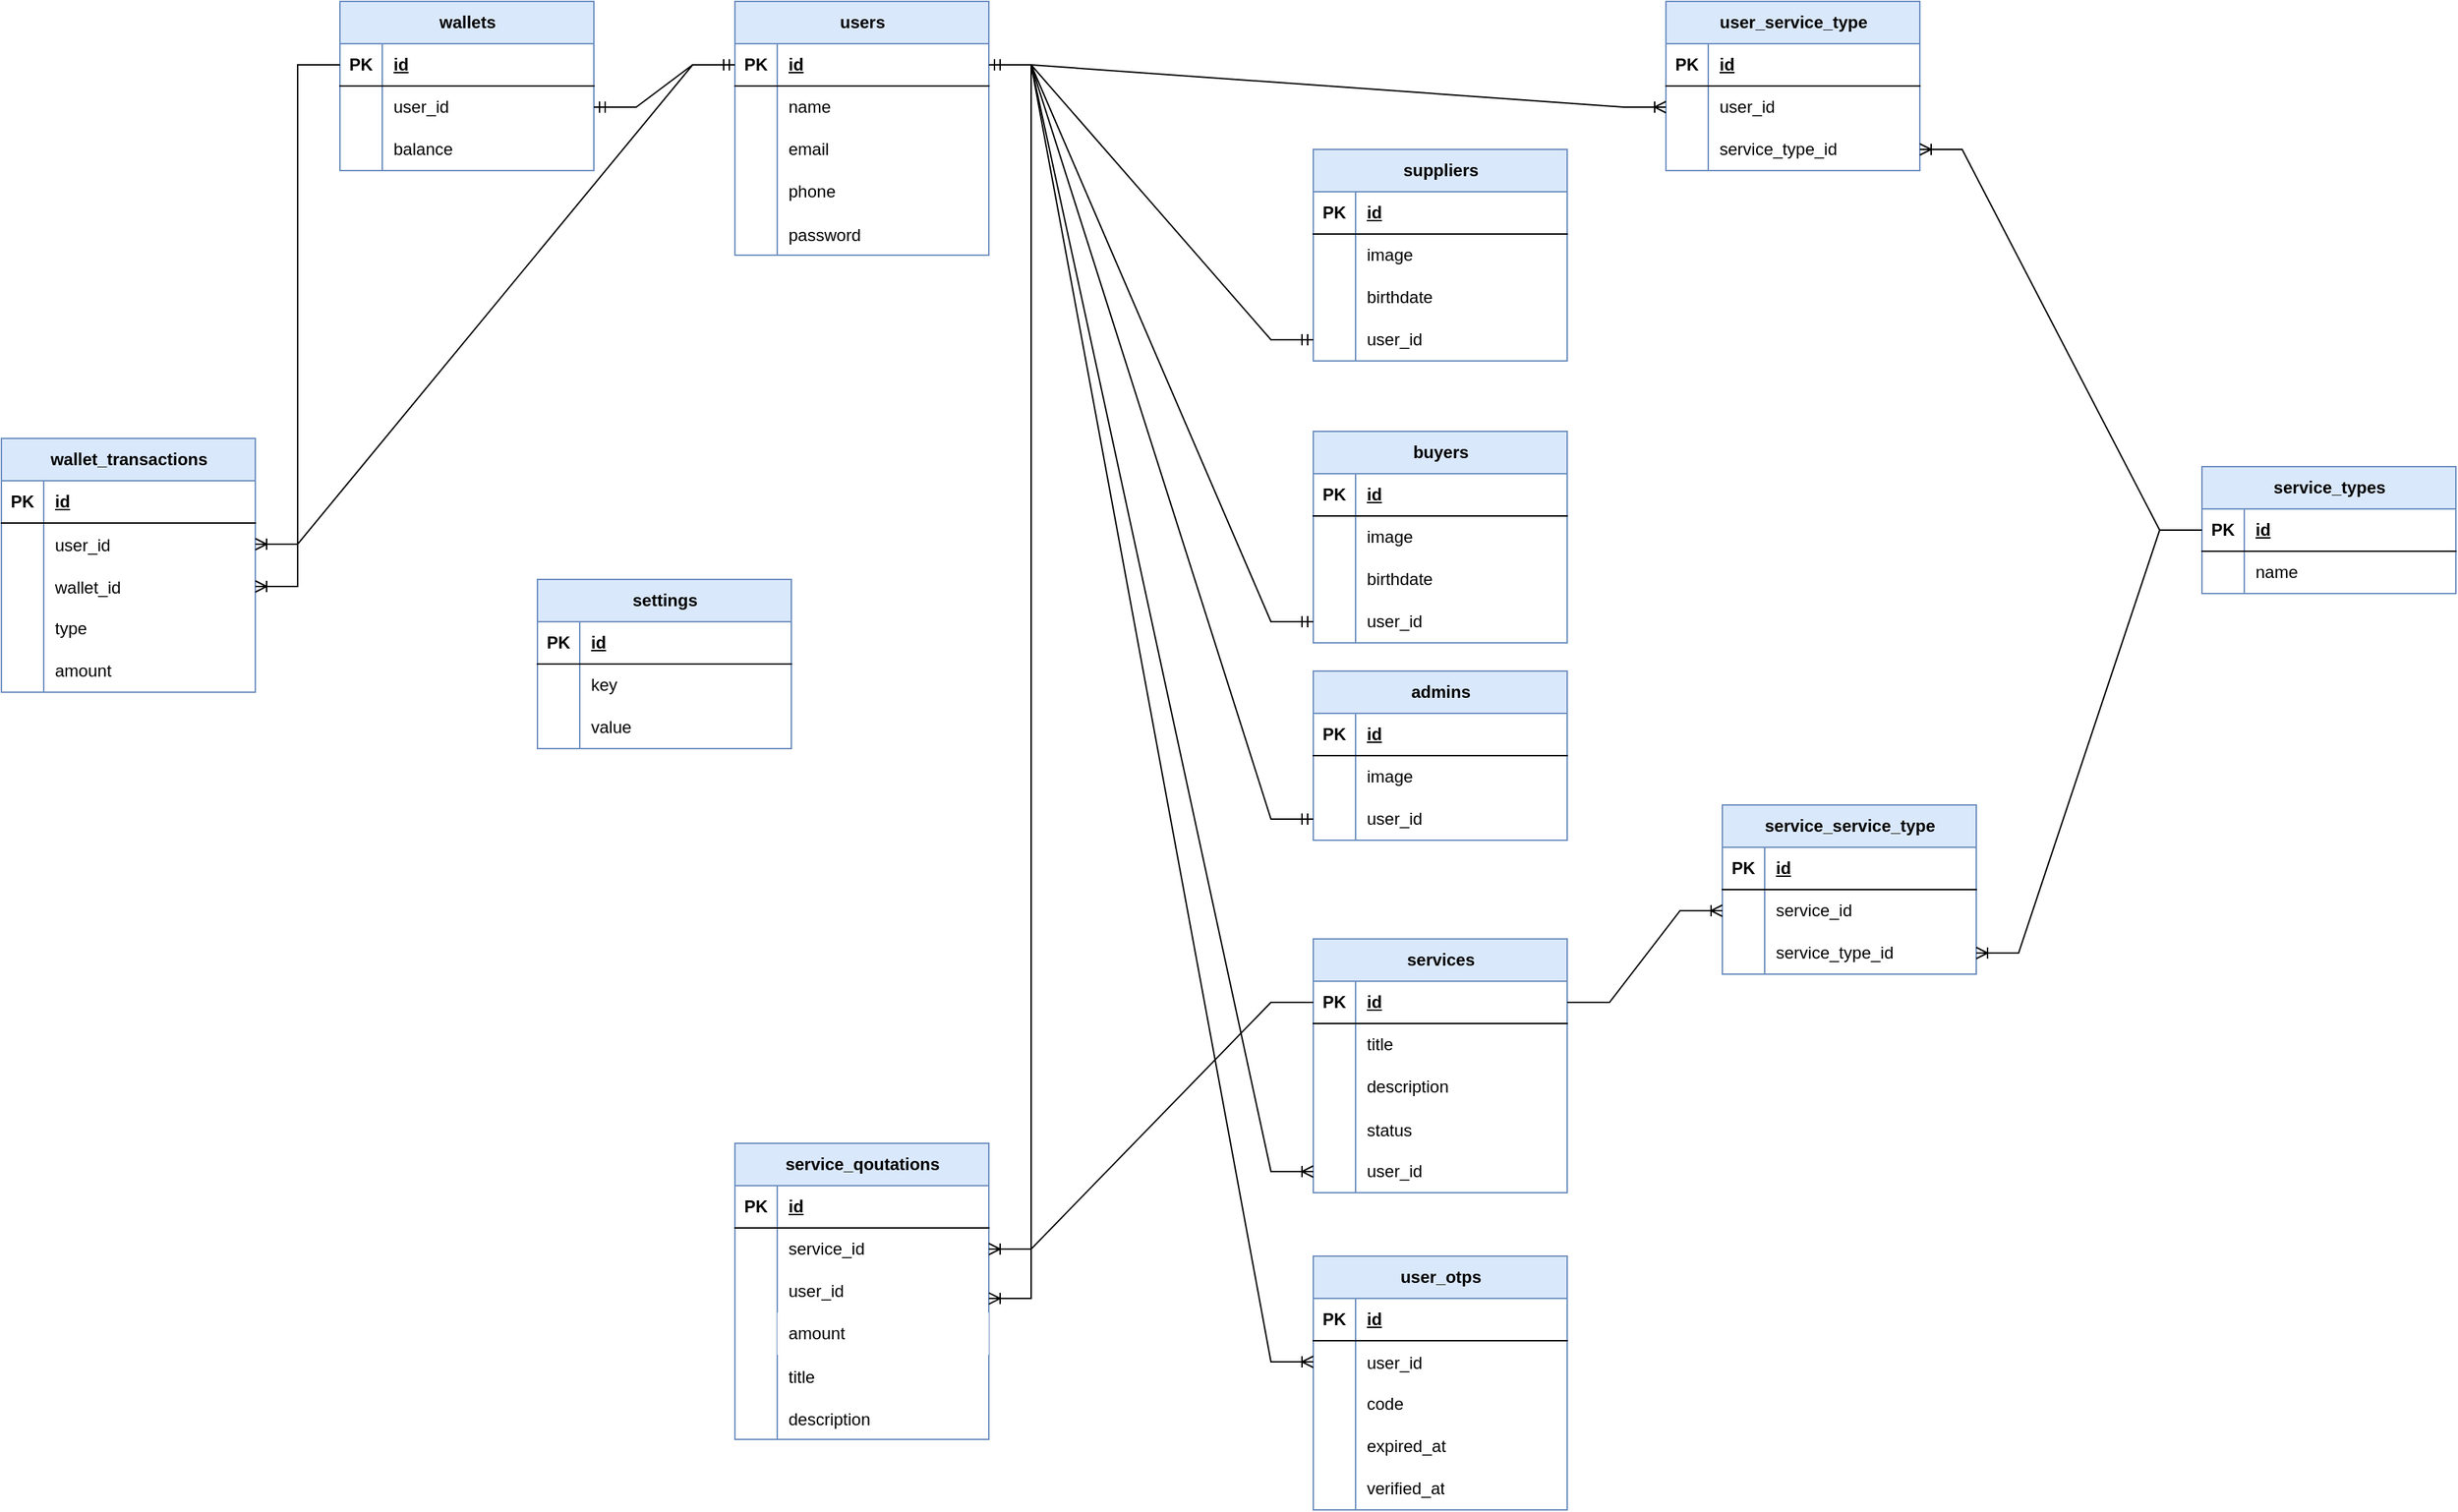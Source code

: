 <mxfile version="21.5.0" type="device">
  <diagram name="Page-1" id="B9ASKg9gM46J6tYvvxH7">
    <mxGraphModel dx="9254" dy="766" grid="1" gridSize="10" guides="1" tooltips="1" connect="1" arrows="1" fold="1" page="1" pageScale="1" pageWidth="8000" pageHeight="2000" math="0" shadow="0">
      <root>
        <mxCell id="0" />
        <mxCell id="1" parent="0" />
        <mxCell id="YeV1Nfi1WBu5QDw8Fl5l-2" value="suppliers" style="shape=table;startSize=30;container=1;collapsible=1;childLayout=tableLayout;fixedRows=1;rowLines=0;fontStyle=1;align=center;resizeLast=1;html=1;fillColor=#dae8fc;strokeColor=#6c8ebf;" parent="1" vertex="1">
          <mxGeometry x="800" y="145" width="180" height="150" as="geometry" />
        </mxCell>
        <mxCell id="YeV1Nfi1WBu5QDw8Fl5l-3" value="" style="shape=tableRow;horizontal=0;startSize=0;swimlaneHead=0;swimlaneBody=0;fillColor=none;collapsible=0;dropTarget=0;points=[[0,0.5],[1,0.5]];portConstraint=eastwest;top=0;left=0;right=0;bottom=1;" parent="YeV1Nfi1WBu5QDw8Fl5l-2" vertex="1">
          <mxGeometry y="30" width="180" height="30" as="geometry" />
        </mxCell>
        <mxCell id="YeV1Nfi1WBu5QDw8Fl5l-4" value="PK" style="shape=partialRectangle;connectable=0;fillColor=none;top=0;left=0;bottom=0;right=0;fontStyle=1;overflow=hidden;whiteSpace=wrap;html=1;" parent="YeV1Nfi1WBu5QDw8Fl5l-3" vertex="1">
          <mxGeometry width="30" height="30" as="geometry">
            <mxRectangle width="30" height="30" as="alternateBounds" />
          </mxGeometry>
        </mxCell>
        <mxCell id="YeV1Nfi1WBu5QDw8Fl5l-5" value="id" style="shape=partialRectangle;connectable=0;fillColor=none;top=0;left=0;bottom=0;right=0;align=left;spacingLeft=6;fontStyle=5;overflow=hidden;whiteSpace=wrap;html=1;" parent="YeV1Nfi1WBu5QDw8Fl5l-3" vertex="1">
          <mxGeometry x="30" width="150" height="30" as="geometry">
            <mxRectangle width="150" height="30" as="alternateBounds" />
          </mxGeometry>
        </mxCell>
        <mxCell id="YeV1Nfi1WBu5QDw8Fl5l-6" value="" style="shape=tableRow;horizontal=0;startSize=0;swimlaneHead=0;swimlaneBody=0;fillColor=none;collapsible=0;dropTarget=0;points=[[0,0.5],[1,0.5]];portConstraint=eastwest;top=0;left=0;right=0;bottom=0;" parent="YeV1Nfi1WBu5QDw8Fl5l-2" vertex="1">
          <mxGeometry y="60" width="180" height="30" as="geometry" />
        </mxCell>
        <mxCell id="YeV1Nfi1WBu5QDw8Fl5l-7" value="" style="shape=partialRectangle;connectable=0;fillColor=none;top=0;left=0;bottom=0;right=0;editable=1;overflow=hidden;whiteSpace=wrap;html=1;" parent="YeV1Nfi1WBu5QDw8Fl5l-6" vertex="1">
          <mxGeometry width="30" height="30" as="geometry">
            <mxRectangle width="30" height="30" as="alternateBounds" />
          </mxGeometry>
        </mxCell>
        <mxCell id="YeV1Nfi1WBu5QDw8Fl5l-8" value="image" style="shape=partialRectangle;connectable=0;fillColor=none;top=0;left=0;bottom=0;right=0;align=left;spacingLeft=6;overflow=hidden;whiteSpace=wrap;html=1;" parent="YeV1Nfi1WBu5QDw8Fl5l-6" vertex="1">
          <mxGeometry x="30" width="150" height="30" as="geometry">
            <mxRectangle width="150" height="30" as="alternateBounds" />
          </mxGeometry>
        </mxCell>
        <mxCell id="YeV1Nfi1WBu5QDw8Fl5l-9" value="" style="shape=tableRow;horizontal=0;startSize=0;swimlaneHead=0;swimlaneBody=0;fillColor=none;collapsible=0;dropTarget=0;points=[[0,0.5],[1,0.5]];portConstraint=eastwest;top=0;left=0;right=0;bottom=0;" parent="YeV1Nfi1WBu5QDw8Fl5l-2" vertex="1">
          <mxGeometry y="90" width="180" height="30" as="geometry" />
        </mxCell>
        <mxCell id="YeV1Nfi1WBu5QDw8Fl5l-10" value="" style="shape=partialRectangle;connectable=0;fillColor=none;top=0;left=0;bottom=0;right=0;editable=1;overflow=hidden;whiteSpace=wrap;html=1;" parent="YeV1Nfi1WBu5QDw8Fl5l-9" vertex="1">
          <mxGeometry width="30" height="30" as="geometry">
            <mxRectangle width="30" height="30" as="alternateBounds" />
          </mxGeometry>
        </mxCell>
        <mxCell id="YeV1Nfi1WBu5QDw8Fl5l-11" value="birthdate" style="shape=partialRectangle;connectable=0;fillColor=none;top=0;left=0;bottom=0;right=0;align=left;spacingLeft=6;overflow=hidden;whiteSpace=wrap;html=1;" parent="YeV1Nfi1WBu5QDw8Fl5l-9" vertex="1">
          <mxGeometry x="30" width="150" height="30" as="geometry">
            <mxRectangle width="150" height="30" as="alternateBounds" />
          </mxGeometry>
        </mxCell>
        <mxCell id="YeV1Nfi1WBu5QDw8Fl5l-12" value="" style="shape=tableRow;horizontal=0;startSize=0;swimlaneHead=0;swimlaneBody=0;fillColor=none;collapsible=0;dropTarget=0;points=[[0,0.5],[1,0.5]];portConstraint=eastwest;top=0;left=0;right=0;bottom=0;" parent="YeV1Nfi1WBu5QDw8Fl5l-2" vertex="1">
          <mxGeometry y="120" width="180" height="30" as="geometry" />
        </mxCell>
        <mxCell id="YeV1Nfi1WBu5QDw8Fl5l-13" value="" style="shape=partialRectangle;connectable=0;fillColor=none;top=0;left=0;bottom=0;right=0;editable=1;overflow=hidden;whiteSpace=wrap;html=1;" parent="YeV1Nfi1WBu5QDw8Fl5l-12" vertex="1">
          <mxGeometry width="30" height="30" as="geometry">
            <mxRectangle width="30" height="30" as="alternateBounds" />
          </mxGeometry>
        </mxCell>
        <mxCell id="YeV1Nfi1WBu5QDw8Fl5l-14" value="user_id" style="shape=partialRectangle;connectable=0;fillColor=none;top=0;left=0;bottom=0;right=0;align=left;spacingLeft=6;overflow=hidden;whiteSpace=wrap;html=1;" parent="YeV1Nfi1WBu5QDw8Fl5l-12" vertex="1">
          <mxGeometry x="30" width="150" height="30" as="geometry">
            <mxRectangle width="150" height="30" as="alternateBounds" />
          </mxGeometry>
        </mxCell>
        <mxCell id="YeV1Nfi1WBu5QDw8Fl5l-15" value="buyers" style="shape=table;startSize=30;container=1;collapsible=1;childLayout=tableLayout;fixedRows=1;rowLines=0;fontStyle=1;align=center;resizeLast=1;html=1;fillColor=#dae8fc;strokeColor=#6c8ebf;" parent="1" vertex="1">
          <mxGeometry x="800" y="345" width="180" height="150" as="geometry" />
        </mxCell>
        <mxCell id="YeV1Nfi1WBu5QDw8Fl5l-16" value="" style="shape=tableRow;horizontal=0;startSize=0;swimlaneHead=0;swimlaneBody=0;fillColor=none;collapsible=0;dropTarget=0;points=[[0,0.5],[1,0.5]];portConstraint=eastwest;top=0;left=0;right=0;bottom=1;" parent="YeV1Nfi1WBu5QDw8Fl5l-15" vertex="1">
          <mxGeometry y="30" width="180" height="30" as="geometry" />
        </mxCell>
        <mxCell id="YeV1Nfi1WBu5QDw8Fl5l-17" value="PK" style="shape=partialRectangle;connectable=0;fillColor=none;top=0;left=0;bottom=0;right=0;fontStyle=1;overflow=hidden;whiteSpace=wrap;html=1;" parent="YeV1Nfi1WBu5QDw8Fl5l-16" vertex="1">
          <mxGeometry width="30" height="30" as="geometry">
            <mxRectangle width="30" height="30" as="alternateBounds" />
          </mxGeometry>
        </mxCell>
        <mxCell id="YeV1Nfi1WBu5QDw8Fl5l-18" value="id" style="shape=partialRectangle;connectable=0;fillColor=none;top=0;left=0;bottom=0;right=0;align=left;spacingLeft=6;fontStyle=5;overflow=hidden;whiteSpace=wrap;html=1;" parent="YeV1Nfi1WBu5QDw8Fl5l-16" vertex="1">
          <mxGeometry x="30" width="150" height="30" as="geometry">
            <mxRectangle width="150" height="30" as="alternateBounds" />
          </mxGeometry>
        </mxCell>
        <mxCell id="YeV1Nfi1WBu5QDw8Fl5l-19" value="" style="shape=tableRow;horizontal=0;startSize=0;swimlaneHead=0;swimlaneBody=0;fillColor=none;collapsible=0;dropTarget=0;points=[[0,0.5],[1,0.5]];portConstraint=eastwest;top=0;left=0;right=0;bottom=0;" parent="YeV1Nfi1WBu5QDw8Fl5l-15" vertex="1">
          <mxGeometry y="60" width="180" height="30" as="geometry" />
        </mxCell>
        <mxCell id="YeV1Nfi1WBu5QDw8Fl5l-20" value="" style="shape=partialRectangle;connectable=0;fillColor=none;top=0;left=0;bottom=0;right=0;editable=1;overflow=hidden;whiteSpace=wrap;html=1;" parent="YeV1Nfi1WBu5QDw8Fl5l-19" vertex="1">
          <mxGeometry width="30" height="30" as="geometry">
            <mxRectangle width="30" height="30" as="alternateBounds" />
          </mxGeometry>
        </mxCell>
        <mxCell id="YeV1Nfi1WBu5QDw8Fl5l-21" value="image" style="shape=partialRectangle;connectable=0;fillColor=none;top=0;left=0;bottom=0;right=0;align=left;spacingLeft=6;overflow=hidden;whiteSpace=wrap;html=1;" parent="YeV1Nfi1WBu5QDw8Fl5l-19" vertex="1">
          <mxGeometry x="30" width="150" height="30" as="geometry">
            <mxRectangle width="150" height="30" as="alternateBounds" />
          </mxGeometry>
        </mxCell>
        <mxCell id="YeV1Nfi1WBu5QDw8Fl5l-22" value="" style="shape=tableRow;horizontal=0;startSize=0;swimlaneHead=0;swimlaneBody=0;fillColor=none;collapsible=0;dropTarget=0;points=[[0,0.5],[1,0.5]];portConstraint=eastwest;top=0;left=0;right=0;bottom=0;" parent="YeV1Nfi1WBu5QDw8Fl5l-15" vertex="1">
          <mxGeometry y="90" width="180" height="30" as="geometry" />
        </mxCell>
        <mxCell id="YeV1Nfi1WBu5QDw8Fl5l-23" value="" style="shape=partialRectangle;connectable=0;fillColor=none;top=0;left=0;bottom=0;right=0;editable=1;overflow=hidden;whiteSpace=wrap;html=1;" parent="YeV1Nfi1WBu5QDw8Fl5l-22" vertex="1">
          <mxGeometry width="30" height="30" as="geometry">
            <mxRectangle width="30" height="30" as="alternateBounds" />
          </mxGeometry>
        </mxCell>
        <mxCell id="YeV1Nfi1WBu5QDw8Fl5l-24" value="birthdate" style="shape=partialRectangle;connectable=0;fillColor=none;top=0;left=0;bottom=0;right=0;align=left;spacingLeft=6;overflow=hidden;whiteSpace=wrap;html=1;" parent="YeV1Nfi1WBu5QDw8Fl5l-22" vertex="1">
          <mxGeometry x="30" width="150" height="30" as="geometry">
            <mxRectangle width="150" height="30" as="alternateBounds" />
          </mxGeometry>
        </mxCell>
        <mxCell id="YeV1Nfi1WBu5QDw8Fl5l-25" value="" style="shape=tableRow;horizontal=0;startSize=0;swimlaneHead=0;swimlaneBody=0;fillColor=none;collapsible=0;dropTarget=0;points=[[0,0.5],[1,0.5]];portConstraint=eastwest;top=0;left=0;right=0;bottom=0;" parent="YeV1Nfi1WBu5QDw8Fl5l-15" vertex="1">
          <mxGeometry y="120" width="180" height="30" as="geometry" />
        </mxCell>
        <mxCell id="YeV1Nfi1WBu5QDw8Fl5l-26" value="" style="shape=partialRectangle;connectable=0;fillColor=none;top=0;left=0;bottom=0;right=0;editable=1;overflow=hidden;whiteSpace=wrap;html=1;" parent="YeV1Nfi1WBu5QDw8Fl5l-25" vertex="1">
          <mxGeometry width="30" height="30" as="geometry">
            <mxRectangle width="30" height="30" as="alternateBounds" />
          </mxGeometry>
        </mxCell>
        <mxCell id="YeV1Nfi1WBu5QDw8Fl5l-27" value="user_id" style="shape=partialRectangle;connectable=0;fillColor=none;top=0;left=0;bottom=0;right=0;align=left;spacingLeft=6;overflow=hidden;whiteSpace=wrap;html=1;" parent="YeV1Nfi1WBu5QDw8Fl5l-25" vertex="1">
          <mxGeometry x="30" width="150" height="30" as="geometry">
            <mxRectangle width="150" height="30" as="alternateBounds" />
          </mxGeometry>
        </mxCell>
        <mxCell id="YeV1Nfi1WBu5QDw8Fl5l-28" value="users" style="shape=table;startSize=30;container=1;collapsible=1;childLayout=tableLayout;fixedRows=1;rowLines=0;fontStyle=1;align=center;resizeLast=1;html=1;fillColor=#dae8fc;strokeColor=#6c8ebf;" parent="1" vertex="1">
          <mxGeometry x="390" y="40" width="180" height="180" as="geometry" />
        </mxCell>
        <mxCell id="YeV1Nfi1WBu5QDw8Fl5l-29" value="" style="shape=tableRow;horizontal=0;startSize=0;swimlaneHead=0;swimlaneBody=0;fillColor=none;collapsible=0;dropTarget=0;points=[[0,0.5],[1,0.5]];portConstraint=eastwest;top=0;left=0;right=0;bottom=1;" parent="YeV1Nfi1WBu5QDw8Fl5l-28" vertex="1">
          <mxGeometry y="30" width="180" height="30" as="geometry" />
        </mxCell>
        <mxCell id="YeV1Nfi1WBu5QDw8Fl5l-30" value="PK" style="shape=partialRectangle;connectable=0;fillColor=none;top=0;left=0;bottom=0;right=0;fontStyle=1;overflow=hidden;whiteSpace=wrap;html=1;" parent="YeV1Nfi1WBu5QDw8Fl5l-29" vertex="1">
          <mxGeometry width="30" height="30" as="geometry">
            <mxRectangle width="30" height="30" as="alternateBounds" />
          </mxGeometry>
        </mxCell>
        <mxCell id="YeV1Nfi1WBu5QDw8Fl5l-31" value="id" style="shape=partialRectangle;connectable=0;fillColor=none;top=0;left=0;bottom=0;right=0;align=left;spacingLeft=6;fontStyle=5;overflow=hidden;whiteSpace=wrap;html=1;" parent="YeV1Nfi1WBu5QDw8Fl5l-29" vertex="1">
          <mxGeometry x="30" width="150" height="30" as="geometry">
            <mxRectangle width="150" height="30" as="alternateBounds" />
          </mxGeometry>
        </mxCell>
        <mxCell id="YeV1Nfi1WBu5QDw8Fl5l-32" value="" style="shape=tableRow;horizontal=0;startSize=0;swimlaneHead=0;swimlaneBody=0;fillColor=none;collapsible=0;dropTarget=0;points=[[0,0.5],[1,0.5]];portConstraint=eastwest;top=0;left=0;right=0;bottom=0;" parent="YeV1Nfi1WBu5QDw8Fl5l-28" vertex="1">
          <mxGeometry y="60" width="180" height="30" as="geometry" />
        </mxCell>
        <mxCell id="YeV1Nfi1WBu5QDw8Fl5l-33" value="" style="shape=partialRectangle;connectable=0;fillColor=none;top=0;left=0;bottom=0;right=0;editable=1;overflow=hidden;whiteSpace=wrap;html=1;" parent="YeV1Nfi1WBu5QDw8Fl5l-32" vertex="1">
          <mxGeometry width="30" height="30" as="geometry">
            <mxRectangle width="30" height="30" as="alternateBounds" />
          </mxGeometry>
        </mxCell>
        <mxCell id="YeV1Nfi1WBu5QDw8Fl5l-34" value="name" style="shape=partialRectangle;connectable=0;fillColor=none;top=0;left=0;bottom=0;right=0;align=left;spacingLeft=6;overflow=hidden;whiteSpace=wrap;html=1;" parent="YeV1Nfi1WBu5QDw8Fl5l-32" vertex="1">
          <mxGeometry x="30" width="150" height="30" as="geometry">
            <mxRectangle width="150" height="30" as="alternateBounds" />
          </mxGeometry>
        </mxCell>
        <mxCell id="YeV1Nfi1WBu5QDw8Fl5l-35" value="" style="shape=tableRow;horizontal=0;startSize=0;swimlaneHead=0;swimlaneBody=0;fillColor=none;collapsible=0;dropTarget=0;points=[[0,0.5],[1,0.5]];portConstraint=eastwest;top=0;left=0;right=0;bottom=0;" parent="YeV1Nfi1WBu5QDw8Fl5l-28" vertex="1">
          <mxGeometry y="90" width="180" height="30" as="geometry" />
        </mxCell>
        <mxCell id="YeV1Nfi1WBu5QDw8Fl5l-36" value="" style="shape=partialRectangle;connectable=0;fillColor=none;top=0;left=0;bottom=0;right=0;editable=1;overflow=hidden;whiteSpace=wrap;html=1;" parent="YeV1Nfi1WBu5QDw8Fl5l-35" vertex="1">
          <mxGeometry width="30" height="30" as="geometry">
            <mxRectangle width="30" height="30" as="alternateBounds" />
          </mxGeometry>
        </mxCell>
        <mxCell id="YeV1Nfi1WBu5QDw8Fl5l-37" value="email" style="shape=partialRectangle;connectable=0;fillColor=none;top=0;left=0;bottom=0;right=0;align=left;spacingLeft=6;overflow=hidden;whiteSpace=wrap;html=1;" parent="YeV1Nfi1WBu5QDw8Fl5l-35" vertex="1">
          <mxGeometry x="30" width="150" height="30" as="geometry">
            <mxRectangle width="150" height="30" as="alternateBounds" />
          </mxGeometry>
        </mxCell>
        <mxCell id="YeV1Nfi1WBu5QDw8Fl5l-38" value="" style="shape=tableRow;horizontal=0;startSize=0;swimlaneHead=0;swimlaneBody=0;fillColor=none;collapsible=0;dropTarget=0;points=[[0,0.5],[1,0.5]];portConstraint=eastwest;top=0;left=0;right=0;bottom=0;" parent="YeV1Nfi1WBu5QDw8Fl5l-28" vertex="1">
          <mxGeometry y="120" width="180" height="30" as="geometry" />
        </mxCell>
        <mxCell id="YeV1Nfi1WBu5QDw8Fl5l-39" value="" style="shape=partialRectangle;connectable=0;fillColor=none;top=0;left=0;bottom=0;right=0;editable=1;overflow=hidden;whiteSpace=wrap;html=1;" parent="YeV1Nfi1WBu5QDw8Fl5l-38" vertex="1">
          <mxGeometry width="30" height="30" as="geometry">
            <mxRectangle width="30" height="30" as="alternateBounds" />
          </mxGeometry>
        </mxCell>
        <mxCell id="YeV1Nfi1WBu5QDw8Fl5l-40" value="phone" style="shape=partialRectangle;connectable=0;fillColor=none;top=0;left=0;bottom=0;right=0;align=left;spacingLeft=6;overflow=hidden;whiteSpace=wrap;html=1;" parent="YeV1Nfi1WBu5QDw8Fl5l-38" vertex="1">
          <mxGeometry x="30" width="150" height="30" as="geometry">
            <mxRectangle width="150" height="30" as="alternateBounds" />
          </mxGeometry>
        </mxCell>
        <mxCell id="YeV1Nfi1WBu5QDw8Fl5l-41" value="" style="shape=tableRow;horizontal=0;startSize=0;swimlaneHead=0;swimlaneBody=0;fillColor=none;collapsible=0;dropTarget=0;points=[[0,0.5],[1,0.5]];portConstraint=eastwest;top=0;left=0;right=0;bottom=0;" parent="YeV1Nfi1WBu5QDw8Fl5l-28" vertex="1">
          <mxGeometry y="150" width="180" height="30" as="geometry" />
        </mxCell>
        <mxCell id="YeV1Nfi1WBu5QDw8Fl5l-42" value="" style="shape=partialRectangle;connectable=0;fillColor=none;top=0;left=0;bottom=0;right=0;editable=1;overflow=hidden;" parent="YeV1Nfi1WBu5QDw8Fl5l-41" vertex="1">
          <mxGeometry width="30" height="30" as="geometry">
            <mxRectangle width="30" height="30" as="alternateBounds" />
          </mxGeometry>
        </mxCell>
        <mxCell id="YeV1Nfi1WBu5QDw8Fl5l-43" value="password" style="shape=partialRectangle;connectable=0;fillColor=none;top=0;left=0;bottom=0;right=0;align=left;spacingLeft=6;overflow=hidden;" parent="YeV1Nfi1WBu5QDw8Fl5l-41" vertex="1">
          <mxGeometry x="30" width="150" height="30" as="geometry">
            <mxRectangle width="150" height="30" as="alternateBounds" />
          </mxGeometry>
        </mxCell>
        <mxCell id="YeV1Nfi1WBu5QDw8Fl5l-57" value="admins" style="shape=table;startSize=30;container=1;collapsible=1;childLayout=tableLayout;fixedRows=1;rowLines=0;fontStyle=1;align=center;resizeLast=1;html=1;fillColor=#dae8fc;strokeColor=#6c8ebf;" parent="1" vertex="1">
          <mxGeometry x="800" y="515" width="180" height="120" as="geometry" />
        </mxCell>
        <mxCell id="YeV1Nfi1WBu5QDw8Fl5l-58" value="" style="shape=tableRow;horizontal=0;startSize=0;swimlaneHead=0;swimlaneBody=0;fillColor=none;collapsible=0;dropTarget=0;points=[[0,0.5],[1,0.5]];portConstraint=eastwest;top=0;left=0;right=0;bottom=1;" parent="YeV1Nfi1WBu5QDw8Fl5l-57" vertex="1">
          <mxGeometry y="30" width="180" height="30" as="geometry" />
        </mxCell>
        <mxCell id="YeV1Nfi1WBu5QDw8Fl5l-59" value="PK" style="shape=partialRectangle;connectable=0;fillColor=none;top=0;left=0;bottom=0;right=0;fontStyle=1;overflow=hidden;whiteSpace=wrap;html=1;" parent="YeV1Nfi1WBu5QDw8Fl5l-58" vertex="1">
          <mxGeometry width="30" height="30" as="geometry">
            <mxRectangle width="30" height="30" as="alternateBounds" />
          </mxGeometry>
        </mxCell>
        <mxCell id="YeV1Nfi1WBu5QDw8Fl5l-60" value="id" style="shape=partialRectangle;connectable=0;fillColor=none;top=0;left=0;bottom=0;right=0;align=left;spacingLeft=6;fontStyle=5;overflow=hidden;whiteSpace=wrap;html=1;" parent="YeV1Nfi1WBu5QDw8Fl5l-58" vertex="1">
          <mxGeometry x="30" width="150" height="30" as="geometry">
            <mxRectangle width="150" height="30" as="alternateBounds" />
          </mxGeometry>
        </mxCell>
        <mxCell id="YeV1Nfi1WBu5QDw8Fl5l-61" value="" style="shape=tableRow;horizontal=0;startSize=0;swimlaneHead=0;swimlaneBody=0;fillColor=none;collapsible=0;dropTarget=0;points=[[0,0.5],[1,0.5]];portConstraint=eastwest;top=0;left=0;right=0;bottom=0;" parent="YeV1Nfi1WBu5QDw8Fl5l-57" vertex="1">
          <mxGeometry y="60" width="180" height="30" as="geometry" />
        </mxCell>
        <mxCell id="YeV1Nfi1WBu5QDw8Fl5l-62" value="" style="shape=partialRectangle;connectable=0;fillColor=none;top=0;left=0;bottom=0;right=0;editable=1;overflow=hidden;whiteSpace=wrap;html=1;" parent="YeV1Nfi1WBu5QDw8Fl5l-61" vertex="1">
          <mxGeometry width="30" height="30" as="geometry">
            <mxRectangle width="30" height="30" as="alternateBounds" />
          </mxGeometry>
        </mxCell>
        <mxCell id="YeV1Nfi1WBu5QDw8Fl5l-63" value="image" style="shape=partialRectangle;connectable=0;fillColor=none;top=0;left=0;bottom=0;right=0;align=left;spacingLeft=6;overflow=hidden;whiteSpace=wrap;html=1;" parent="YeV1Nfi1WBu5QDw8Fl5l-61" vertex="1">
          <mxGeometry x="30" width="150" height="30" as="geometry">
            <mxRectangle width="150" height="30" as="alternateBounds" />
          </mxGeometry>
        </mxCell>
        <mxCell id="YeV1Nfi1WBu5QDw8Fl5l-64" value="" style="shape=tableRow;horizontal=0;startSize=0;swimlaneHead=0;swimlaneBody=0;fillColor=none;collapsible=0;dropTarget=0;points=[[0,0.5],[1,0.5]];portConstraint=eastwest;top=0;left=0;right=0;bottom=0;" parent="YeV1Nfi1WBu5QDw8Fl5l-57" vertex="1">
          <mxGeometry y="90" width="180" height="30" as="geometry" />
        </mxCell>
        <mxCell id="YeV1Nfi1WBu5QDw8Fl5l-65" value="" style="shape=partialRectangle;connectable=0;fillColor=none;top=0;left=0;bottom=0;right=0;editable=1;overflow=hidden;whiteSpace=wrap;html=1;" parent="YeV1Nfi1WBu5QDw8Fl5l-64" vertex="1">
          <mxGeometry width="30" height="30" as="geometry">
            <mxRectangle width="30" height="30" as="alternateBounds" />
          </mxGeometry>
        </mxCell>
        <mxCell id="YeV1Nfi1WBu5QDw8Fl5l-66" value="user_id" style="shape=partialRectangle;connectable=0;fillColor=none;top=0;left=0;bottom=0;right=0;align=left;spacingLeft=6;overflow=hidden;whiteSpace=wrap;html=1;" parent="YeV1Nfi1WBu5QDw8Fl5l-64" vertex="1">
          <mxGeometry x="30" width="150" height="30" as="geometry">
            <mxRectangle width="150" height="30" as="alternateBounds" />
          </mxGeometry>
        </mxCell>
        <mxCell id="t669cOED_92pDXkaeGxk-1" value="" style="edgeStyle=entityRelationEdgeStyle;fontSize=12;html=1;endArrow=ERmandOne;startArrow=ERmandOne;rounded=0;exitX=1;exitY=0.5;exitDx=0;exitDy=0;entryX=0;entryY=0.5;entryDx=0;entryDy=0;" parent="1" source="YeV1Nfi1WBu5QDw8Fl5l-29" target="YeV1Nfi1WBu5QDw8Fl5l-25" edge="1">
          <mxGeometry width="100" height="100" relative="1" as="geometry">
            <mxPoint x="630" y="60" as="sourcePoint" />
            <mxPoint x="680" y="280" as="targetPoint" />
          </mxGeometry>
        </mxCell>
        <mxCell id="t669cOED_92pDXkaeGxk-3" value="" style="edgeStyle=entityRelationEdgeStyle;fontSize=12;html=1;endArrow=ERmandOne;startArrow=ERmandOne;rounded=0;exitX=1;exitY=0.5;exitDx=0;exitDy=0;entryX=0;entryY=0.5;entryDx=0;entryDy=0;" parent="1" source="YeV1Nfi1WBu5QDw8Fl5l-29" target="YeV1Nfi1WBu5QDw8Fl5l-12" edge="1">
          <mxGeometry width="100" height="100" relative="1" as="geometry">
            <mxPoint x="570" y="95" as="sourcePoint" />
            <mxPoint x="730" y="410" as="targetPoint" />
          </mxGeometry>
        </mxCell>
        <mxCell id="t669cOED_92pDXkaeGxk-4" value="" style="edgeStyle=entityRelationEdgeStyle;fontSize=12;html=1;endArrow=ERmandOne;startArrow=ERmandOne;rounded=0;exitX=1;exitY=0.5;exitDx=0;exitDy=0;entryX=0;entryY=0.5;entryDx=0;entryDy=0;" parent="1" source="YeV1Nfi1WBu5QDw8Fl5l-29" target="YeV1Nfi1WBu5QDw8Fl5l-64" edge="1">
          <mxGeometry width="100" height="100" relative="1" as="geometry">
            <mxPoint x="570" y="95" as="sourcePoint" />
            <mxPoint x="670" y="450" as="targetPoint" />
          </mxGeometry>
        </mxCell>
        <mxCell id="t669cOED_92pDXkaeGxk-5" value="wallets" style="shape=table;startSize=30;container=1;collapsible=1;childLayout=tableLayout;fixedRows=1;rowLines=0;fontStyle=1;align=center;resizeLast=1;html=1;fillColor=#dae8fc;strokeColor=#6c8ebf;" parent="1" vertex="1">
          <mxGeometry x="110" y="40" width="180" height="120" as="geometry" />
        </mxCell>
        <mxCell id="t669cOED_92pDXkaeGxk-6" value="" style="shape=tableRow;horizontal=0;startSize=0;swimlaneHead=0;swimlaneBody=0;fillColor=none;collapsible=0;dropTarget=0;points=[[0,0.5],[1,0.5]];portConstraint=eastwest;top=0;left=0;right=0;bottom=1;" parent="t669cOED_92pDXkaeGxk-5" vertex="1">
          <mxGeometry y="30" width="180" height="30" as="geometry" />
        </mxCell>
        <mxCell id="t669cOED_92pDXkaeGxk-7" value="PK" style="shape=partialRectangle;connectable=0;fillColor=none;top=0;left=0;bottom=0;right=0;fontStyle=1;overflow=hidden;whiteSpace=wrap;html=1;" parent="t669cOED_92pDXkaeGxk-6" vertex="1">
          <mxGeometry width="30" height="30" as="geometry">
            <mxRectangle width="30" height="30" as="alternateBounds" />
          </mxGeometry>
        </mxCell>
        <mxCell id="t669cOED_92pDXkaeGxk-8" value="id" style="shape=partialRectangle;connectable=0;fillColor=none;top=0;left=0;bottom=0;right=0;align=left;spacingLeft=6;fontStyle=5;overflow=hidden;whiteSpace=wrap;html=1;" parent="t669cOED_92pDXkaeGxk-6" vertex="1">
          <mxGeometry x="30" width="150" height="30" as="geometry">
            <mxRectangle width="150" height="30" as="alternateBounds" />
          </mxGeometry>
        </mxCell>
        <mxCell id="t669cOED_92pDXkaeGxk-15" value="" style="shape=tableRow;horizontal=0;startSize=0;swimlaneHead=0;swimlaneBody=0;fillColor=none;collapsible=0;dropTarget=0;points=[[0,0.5],[1,0.5]];portConstraint=eastwest;top=0;left=0;right=0;bottom=0;" parent="t669cOED_92pDXkaeGxk-5" vertex="1">
          <mxGeometry y="60" width="180" height="30" as="geometry" />
        </mxCell>
        <mxCell id="t669cOED_92pDXkaeGxk-16" value="" style="shape=partialRectangle;connectable=0;fillColor=none;top=0;left=0;bottom=0;right=0;editable=1;overflow=hidden;whiteSpace=wrap;html=1;" parent="t669cOED_92pDXkaeGxk-15" vertex="1">
          <mxGeometry width="30" height="30" as="geometry">
            <mxRectangle width="30" height="30" as="alternateBounds" />
          </mxGeometry>
        </mxCell>
        <mxCell id="t669cOED_92pDXkaeGxk-17" value="user_id" style="shape=partialRectangle;connectable=0;fillColor=none;top=0;left=0;bottom=0;right=0;align=left;spacingLeft=6;overflow=hidden;whiteSpace=wrap;html=1;" parent="t669cOED_92pDXkaeGxk-15" vertex="1">
          <mxGeometry x="30" width="150" height="30" as="geometry">
            <mxRectangle width="150" height="30" as="alternateBounds" />
          </mxGeometry>
        </mxCell>
        <mxCell id="t669cOED_92pDXkaeGxk-9" value="" style="shape=tableRow;horizontal=0;startSize=0;swimlaneHead=0;swimlaneBody=0;fillColor=none;collapsible=0;dropTarget=0;points=[[0,0.5],[1,0.5]];portConstraint=eastwest;top=0;left=0;right=0;bottom=0;" parent="t669cOED_92pDXkaeGxk-5" vertex="1">
          <mxGeometry y="90" width="180" height="30" as="geometry" />
        </mxCell>
        <mxCell id="t669cOED_92pDXkaeGxk-10" value="" style="shape=partialRectangle;connectable=0;fillColor=none;top=0;left=0;bottom=0;right=0;editable=1;overflow=hidden;whiteSpace=wrap;html=1;" parent="t669cOED_92pDXkaeGxk-9" vertex="1">
          <mxGeometry width="30" height="30" as="geometry">
            <mxRectangle width="30" height="30" as="alternateBounds" />
          </mxGeometry>
        </mxCell>
        <mxCell id="t669cOED_92pDXkaeGxk-11" value="balance" style="shape=partialRectangle;connectable=0;fillColor=none;top=0;left=0;bottom=0;right=0;align=left;spacingLeft=6;overflow=hidden;whiteSpace=wrap;html=1;" parent="t669cOED_92pDXkaeGxk-9" vertex="1">
          <mxGeometry x="30" width="150" height="30" as="geometry">
            <mxRectangle width="150" height="30" as="alternateBounds" />
          </mxGeometry>
        </mxCell>
        <mxCell id="t669cOED_92pDXkaeGxk-18" value="" style="edgeStyle=entityRelationEdgeStyle;fontSize=12;html=1;endArrow=ERmandOne;startArrow=ERmandOne;rounded=0;exitX=1;exitY=0.5;exitDx=0;exitDy=0;entryX=0;entryY=0.5;entryDx=0;entryDy=0;" parent="1" source="t669cOED_92pDXkaeGxk-15" target="YeV1Nfi1WBu5QDw8Fl5l-29" edge="1">
          <mxGeometry width="100" height="100" relative="1" as="geometry">
            <mxPoint x="570" y="95" as="sourcePoint" />
            <mxPoint x="570" y="370" as="targetPoint" />
          </mxGeometry>
        </mxCell>
        <mxCell id="t669cOED_92pDXkaeGxk-19" value="wallet_transactions" style="shape=table;startSize=30;container=1;collapsible=1;childLayout=tableLayout;fixedRows=1;rowLines=0;fontStyle=1;align=center;resizeLast=1;html=1;fillColor=#dae8fc;strokeColor=#6c8ebf;" parent="1" vertex="1">
          <mxGeometry x="-130" y="350" width="180" height="180" as="geometry" />
        </mxCell>
        <mxCell id="t669cOED_92pDXkaeGxk-20" value="" style="shape=tableRow;horizontal=0;startSize=0;swimlaneHead=0;swimlaneBody=0;fillColor=none;collapsible=0;dropTarget=0;points=[[0,0.5],[1,0.5]];portConstraint=eastwest;top=0;left=0;right=0;bottom=1;" parent="t669cOED_92pDXkaeGxk-19" vertex="1">
          <mxGeometry y="30" width="180" height="30" as="geometry" />
        </mxCell>
        <mxCell id="t669cOED_92pDXkaeGxk-21" value="PK" style="shape=partialRectangle;connectable=0;fillColor=none;top=0;left=0;bottom=0;right=0;fontStyle=1;overflow=hidden;whiteSpace=wrap;html=1;" parent="t669cOED_92pDXkaeGxk-20" vertex="1">
          <mxGeometry width="30" height="30" as="geometry">
            <mxRectangle width="30" height="30" as="alternateBounds" />
          </mxGeometry>
        </mxCell>
        <mxCell id="t669cOED_92pDXkaeGxk-22" value="id" style="shape=partialRectangle;connectable=0;fillColor=none;top=0;left=0;bottom=0;right=0;align=left;spacingLeft=6;fontStyle=5;overflow=hidden;whiteSpace=wrap;html=1;" parent="t669cOED_92pDXkaeGxk-20" vertex="1">
          <mxGeometry x="30" width="150" height="30" as="geometry">
            <mxRectangle width="150" height="30" as="alternateBounds" />
          </mxGeometry>
        </mxCell>
        <mxCell id="q_OvtXdYGiqrv-lorsnr-3" value="" style="shape=tableRow;horizontal=0;startSize=0;swimlaneHead=0;swimlaneBody=0;fillColor=none;collapsible=0;dropTarget=0;points=[[0,0.5],[1,0.5]];portConstraint=eastwest;top=0;left=0;right=0;bottom=0;" vertex="1" parent="t669cOED_92pDXkaeGxk-19">
          <mxGeometry y="60" width="180" height="30" as="geometry" />
        </mxCell>
        <mxCell id="q_OvtXdYGiqrv-lorsnr-4" value="" style="shape=partialRectangle;connectable=0;fillColor=none;top=0;left=0;bottom=0;right=0;editable=1;overflow=hidden;" vertex="1" parent="q_OvtXdYGiqrv-lorsnr-3">
          <mxGeometry width="30" height="30" as="geometry">
            <mxRectangle width="30" height="30" as="alternateBounds" />
          </mxGeometry>
        </mxCell>
        <mxCell id="q_OvtXdYGiqrv-lorsnr-5" value="user_id" style="shape=partialRectangle;connectable=0;fillColor=none;top=0;left=0;bottom=0;right=0;align=left;spacingLeft=6;overflow=hidden;" vertex="1" parent="q_OvtXdYGiqrv-lorsnr-3">
          <mxGeometry x="30" width="150" height="30" as="geometry">
            <mxRectangle width="150" height="30" as="alternateBounds" />
          </mxGeometry>
        </mxCell>
        <mxCell id="t669cOED_92pDXkaeGxk-29" value="" style="shape=tableRow;horizontal=0;startSize=0;swimlaneHead=0;swimlaneBody=0;fillColor=none;collapsible=0;dropTarget=0;points=[[0,0.5],[1,0.5]];portConstraint=eastwest;top=0;left=0;right=0;bottom=0;" parent="t669cOED_92pDXkaeGxk-19" vertex="1">
          <mxGeometry y="90" width="180" height="30" as="geometry" />
        </mxCell>
        <mxCell id="t669cOED_92pDXkaeGxk-30" value="" style="shape=partialRectangle;connectable=0;fillColor=none;top=0;left=0;bottom=0;right=0;editable=1;overflow=hidden;" parent="t669cOED_92pDXkaeGxk-29" vertex="1">
          <mxGeometry width="30" height="30" as="geometry">
            <mxRectangle width="30" height="30" as="alternateBounds" />
          </mxGeometry>
        </mxCell>
        <mxCell id="t669cOED_92pDXkaeGxk-31" value="wallet_id" style="shape=partialRectangle;connectable=0;fillColor=none;top=0;left=0;bottom=0;right=0;align=left;spacingLeft=6;overflow=hidden;" parent="t669cOED_92pDXkaeGxk-29" vertex="1">
          <mxGeometry x="30" width="150" height="30" as="geometry">
            <mxRectangle width="150" height="30" as="alternateBounds" />
          </mxGeometry>
        </mxCell>
        <mxCell id="t669cOED_92pDXkaeGxk-23" value="" style="shape=tableRow;horizontal=0;startSize=0;swimlaneHead=0;swimlaneBody=0;fillColor=none;collapsible=0;dropTarget=0;points=[[0,0.5],[1,0.5]];portConstraint=eastwest;top=0;left=0;right=0;bottom=0;" parent="t669cOED_92pDXkaeGxk-19" vertex="1">
          <mxGeometry y="120" width="180" height="30" as="geometry" />
        </mxCell>
        <mxCell id="t669cOED_92pDXkaeGxk-24" value="" style="shape=partialRectangle;connectable=0;fillColor=none;top=0;left=0;bottom=0;right=0;editable=1;overflow=hidden;whiteSpace=wrap;html=1;" parent="t669cOED_92pDXkaeGxk-23" vertex="1">
          <mxGeometry width="30" height="30" as="geometry">
            <mxRectangle width="30" height="30" as="alternateBounds" />
          </mxGeometry>
        </mxCell>
        <mxCell id="t669cOED_92pDXkaeGxk-25" value="type" style="shape=partialRectangle;connectable=0;fillColor=none;top=0;left=0;bottom=0;right=0;align=left;spacingLeft=6;overflow=hidden;whiteSpace=wrap;html=1;" parent="t669cOED_92pDXkaeGxk-23" vertex="1">
          <mxGeometry x="30" width="150" height="30" as="geometry">
            <mxRectangle width="150" height="30" as="alternateBounds" />
          </mxGeometry>
        </mxCell>
        <mxCell id="t669cOED_92pDXkaeGxk-26" value="" style="shape=tableRow;horizontal=0;startSize=0;swimlaneHead=0;swimlaneBody=0;fillColor=none;collapsible=0;dropTarget=0;points=[[0,0.5],[1,0.5]];portConstraint=eastwest;top=0;left=0;right=0;bottom=0;" parent="t669cOED_92pDXkaeGxk-19" vertex="1">
          <mxGeometry y="150" width="180" height="30" as="geometry" />
        </mxCell>
        <mxCell id="t669cOED_92pDXkaeGxk-27" value="" style="shape=partialRectangle;connectable=0;fillColor=none;top=0;left=0;bottom=0;right=0;editable=1;overflow=hidden;whiteSpace=wrap;html=1;" parent="t669cOED_92pDXkaeGxk-26" vertex="1">
          <mxGeometry width="30" height="30" as="geometry">
            <mxRectangle width="30" height="30" as="alternateBounds" />
          </mxGeometry>
        </mxCell>
        <mxCell id="t669cOED_92pDXkaeGxk-28" value="amount" style="shape=partialRectangle;connectable=0;fillColor=none;top=0;left=0;bottom=0;right=0;align=left;spacingLeft=6;overflow=hidden;whiteSpace=wrap;html=1;" parent="t669cOED_92pDXkaeGxk-26" vertex="1">
          <mxGeometry x="30" width="150" height="30" as="geometry">
            <mxRectangle width="150" height="30" as="alternateBounds" />
          </mxGeometry>
        </mxCell>
        <mxCell id="t669cOED_92pDXkaeGxk-53" value="" style="edgeStyle=entityRelationEdgeStyle;fontSize=12;html=1;endArrow=ERoneToMany;rounded=0;exitX=0;exitY=0.5;exitDx=0;exitDy=0;entryX=1;entryY=0.5;entryDx=0;entryDy=0;" parent="1" source="t669cOED_92pDXkaeGxk-6" target="t669cOED_92pDXkaeGxk-29" edge="1">
          <mxGeometry width="100" height="100" relative="1" as="geometry">
            <mxPoint x="380" y="420" as="sourcePoint" />
            <mxPoint x="480" y="320" as="targetPoint" />
          </mxGeometry>
        </mxCell>
        <mxCell id="t669cOED_92pDXkaeGxk-57" value="services" style="shape=table;startSize=30;container=1;collapsible=1;childLayout=tableLayout;fixedRows=1;rowLines=0;fontStyle=1;align=center;resizeLast=1;html=1;fillColor=#dae8fc;strokeColor=#6c8ebf;" parent="1" vertex="1">
          <mxGeometry x="800" y="705" width="180" height="180" as="geometry" />
        </mxCell>
        <mxCell id="t669cOED_92pDXkaeGxk-58" value="" style="shape=tableRow;horizontal=0;startSize=0;swimlaneHead=0;swimlaneBody=0;fillColor=none;collapsible=0;dropTarget=0;points=[[0,0.5],[1,0.5]];portConstraint=eastwest;top=0;left=0;right=0;bottom=1;" parent="t669cOED_92pDXkaeGxk-57" vertex="1">
          <mxGeometry y="30" width="180" height="30" as="geometry" />
        </mxCell>
        <mxCell id="t669cOED_92pDXkaeGxk-59" value="PK" style="shape=partialRectangle;connectable=0;fillColor=none;top=0;left=0;bottom=0;right=0;fontStyle=1;overflow=hidden;whiteSpace=wrap;html=1;" parent="t669cOED_92pDXkaeGxk-58" vertex="1">
          <mxGeometry width="30" height="30" as="geometry">
            <mxRectangle width="30" height="30" as="alternateBounds" />
          </mxGeometry>
        </mxCell>
        <mxCell id="t669cOED_92pDXkaeGxk-60" value="id" style="shape=partialRectangle;connectable=0;fillColor=none;top=0;left=0;bottom=0;right=0;align=left;spacingLeft=6;fontStyle=5;overflow=hidden;whiteSpace=wrap;html=1;" parent="t669cOED_92pDXkaeGxk-58" vertex="1">
          <mxGeometry x="30" width="150" height="30" as="geometry">
            <mxRectangle width="150" height="30" as="alternateBounds" />
          </mxGeometry>
        </mxCell>
        <mxCell id="t669cOED_92pDXkaeGxk-61" value="" style="shape=tableRow;horizontal=0;startSize=0;swimlaneHead=0;swimlaneBody=0;fillColor=none;collapsible=0;dropTarget=0;points=[[0,0.5],[1,0.5]];portConstraint=eastwest;top=0;left=0;right=0;bottom=0;" parent="t669cOED_92pDXkaeGxk-57" vertex="1">
          <mxGeometry y="60" width="180" height="30" as="geometry" />
        </mxCell>
        <mxCell id="t669cOED_92pDXkaeGxk-62" value="" style="shape=partialRectangle;connectable=0;fillColor=none;top=0;left=0;bottom=0;right=0;editable=1;overflow=hidden;whiteSpace=wrap;html=1;" parent="t669cOED_92pDXkaeGxk-61" vertex="1">
          <mxGeometry width="30" height="30" as="geometry">
            <mxRectangle width="30" height="30" as="alternateBounds" />
          </mxGeometry>
        </mxCell>
        <mxCell id="t669cOED_92pDXkaeGxk-63" value="title" style="shape=partialRectangle;connectable=0;fillColor=none;top=0;left=0;bottom=0;right=0;align=left;spacingLeft=6;overflow=hidden;whiteSpace=wrap;html=1;" parent="t669cOED_92pDXkaeGxk-61" vertex="1">
          <mxGeometry x="30" width="150" height="30" as="geometry">
            <mxRectangle width="150" height="30" as="alternateBounds" />
          </mxGeometry>
        </mxCell>
        <mxCell id="t669cOED_92pDXkaeGxk-64" value="" style="shape=tableRow;horizontal=0;startSize=0;swimlaneHead=0;swimlaneBody=0;fillColor=none;collapsible=0;dropTarget=0;points=[[0,0.5],[1,0.5]];portConstraint=eastwest;top=0;left=0;right=0;bottom=0;" parent="t669cOED_92pDXkaeGxk-57" vertex="1">
          <mxGeometry y="90" width="180" height="30" as="geometry" />
        </mxCell>
        <mxCell id="t669cOED_92pDXkaeGxk-65" value="" style="shape=partialRectangle;connectable=0;fillColor=none;top=0;left=0;bottom=0;right=0;editable=1;overflow=hidden;whiteSpace=wrap;html=1;" parent="t669cOED_92pDXkaeGxk-64" vertex="1">
          <mxGeometry width="30" height="30" as="geometry">
            <mxRectangle width="30" height="30" as="alternateBounds" />
          </mxGeometry>
        </mxCell>
        <mxCell id="t669cOED_92pDXkaeGxk-66" value="description" style="shape=partialRectangle;connectable=0;fillColor=none;top=0;left=0;bottom=0;right=0;align=left;spacingLeft=6;overflow=hidden;whiteSpace=wrap;html=1;" parent="t669cOED_92pDXkaeGxk-64" vertex="1">
          <mxGeometry x="30" width="150" height="30" as="geometry">
            <mxRectangle width="150" height="30" as="alternateBounds" />
          </mxGeometry>
        </mxCell>
        <mxCell id="gZJ6Kkh4qOSc2CmjXzyR-79" value="" style="shape=tableRow;horizontal=0;startSize=0;swimlaneHead=0;swimlaneBody=0;fillColor=none;collapsible=0;dropTarget=0;points=[[0,0.5],[1,0.5]];portConstraint=eastwest;top=0;left=0;right=0;bottom=0;" parent="t669cOED_92pDXkaeGxk-57" vertex="1">
          <mxGeometry y="120" width="180" height="30" as="geometry" />
        </mxCell>
        <mxCell id="gZJ6Kkh4qOSc2CmjXzyR-80" value="" style="shape=partialRectangle;connectable=0;fillColor=none;top=0;left=0;bottom=0;right=0;editable=1;overflow=hidden;" parent="gZJ6Kkh4qOSc2CmjXzyR-79" vertex="1">
          <mxGeometry width="30" height="30" as="geometry">
            <mxRectangle width="30" height="30" as="alternateBounds" />
          </mxGeometry>
        </mxCell>
        <mxCell id="gZJ6Kkh4qOSc2CmjXzyR-81" value="status" style="shape=partialRectangle;connectable=0;fillColor=none;top=0;left=0;bottom=0;right=0;align=left;spacingLeft=6;overflow=hidden;" parent="gZJ6Kkh4qOSc2CmjXzyR-79" vertex="1">
          <mxGeometry x="30" width="150" height="30" as="geometry">
            <mxRectangle width="150" height="30" as="alternateBounds" />
          </mxGeometry>
        </mxCell>
        <mxCell id="t669cOED_92pDXkaeGxk-67" value="" style="shape=tableRow;horizontal=0;startSize=0;swimlaneHead=0;swimlaneBody=0;fillColor=none;collapsible=0;dropTarget=0;points=[[0,0.5],[1,0.5]];portConstraint=eastwest;top=0;left=0;right=0;bottom=0;" parent="t669cOED_92pDXkaeGxk-57" vertex="1">
          <mxGeometry y="150" width="180" height="30" as="geometry" />
        </mxCell>
        <mxCell id="t669cOED_92pDXkaeGxk-68" value="" style="shape=partialRectangle;connectable=0;fillColor=none;top=0;left=0;bottom=0;right=0;editable=1;overflow=hidden;whiteSpace=wrap;html=1;" parent="t669cOED_92pDXkaeGxk-67" vertex="1">
          <mxGeometry width="30" height="30" as="geometry">
            <mxRectangle width="30" height="30" as="alternateBounds" />
          </mxGeometry>
        </mxCell>
        <mxCell id="t669cOED_92pDXkaeGxk-69" value="user_id" style="shape=partialRectangle;connectable=0;fillColor=none;top=0;left=0;bottom=0;right=0;align=left;spacingLeft=6;overflow=hidden;whiteSpace=wrap;html=1;" parent="t669cOED_92pDXkaeGxk-67" vertex="1">
          <mxGeometry x="30" width="150" height="30" as="geometry">
            <mxRectangle width="150" height="30" as="alternateBounds" />
          </mxGeometry>
        </mxCell>
        <mxCell id="gZJ6Kkh4qOSc2CmjXzyR-1" value="service_qoutations" style="shape=table;startSize=30;container=1;collapsible=1;childLayout=tableLayout;fixedRows=1;rowLines=0;fontStyle=1;align=center;resizeLast=1;html=1;fillColor=#dae8fc;strokeColor=#6c8ebf;" parent="1" vertex="1">
          <mxGeometry x="390" y="850" width="180" height="210" as="geometry" />
        </mxCell>
        <mxCell id="gZJ6Kkh4qOSc2CmjXzyR-2" value="" style="shape=tableRow;horizontal=0;startSize=0;swimlaneHead=0;swimlaneBody=0;fillColor=none;collapsible=0;dropTarget=0;points=[[0,0.5],[1,0.5]];portConstraint=eastwest;top=0;left=0;right=0;bottom=1;" parent="gZJ6Kkh4qOSc2CmjXzyR-1" vertex="1">
          <mxGeometry y="30" width="180" height="30" as="geometry" />
        </mxCell>
        <mxCell id="gZJ6Kkh4qOSc2CmjXzyR-3" value="PK" style="shape=partialRectangle;connectable=0;fillColor=none;top=0;left=0;bottom=0;right=0;fontStyle=1;overflow=hidden;whiteSpace=wrap;html=1;" parent="gZJ6Kkh4qOSc2CmjXzyR-2" vertex="1">
          <mxGeometry width="30" height="30" as="geometry">
            <mxRectangle width="30" height="30" as="alternateBounds" />
          </mxGeometry>
        </mxCell>
        <mxCell id="gZJ6Kkh4qOSc2CmjXzyR-4" value="id" style="shape=partialRectangle;connectable=0;fillColor=none;top=0;left=0;bottom=0;right=0;align=left;spacingLeft=6;fontStyle=5;overflow=hidden;whiteSpace=wrap;html=1;" parent="gZJ6Kkh4qOSc2CmjXzyR-2" vertex="1">
          <mxGeometry x="30" width="150" height="30" as="geometry">
            <mxRectangle width="150" height="30" as="alternateBounds" />
          </mxGeometry>
        </mxCell>
        <mxCell id="gZJ6Kkh4qOSc2CmjXzyR-8" value="" style="shape=tableRow;horizontal=0;startSize=0;swimlaneHead=0;swimlaneBody=0;fillColor=none;collapsible=0;dropTarget=0;points=[[0,0.5],[1,0.5]];portConstraint=eastwest;top=0;left=0;right=0;bottom=0;" parent="gZJ6Kkh4qOSc2CmjXzyR-1" vertex="1">
          <mxGeometry y="60" width="180" height="30" as="geometry" />
        </mxCell>
        <mxCell id="gZJ6Kkh4qOSc2CmjXzyR-9" value="" style="shape=partialRectangle;connectable=0;fillColor=none;top=0;left=0;bottom=0;right=0;editable=1;overflow=hidden;whiteSpace=wrap;html=1;" parent="gZJ6Kkh4qOSc2CmjXzyR-8" vertex="1">
          <mxGeometry width="30" height="30" as="geometry">
            <mxRectangle width="30" height="30" as="alternateBounds" />
          </mxGeometry>
        </mxCell>
        <mxCell id="gZJ6Kkh4qOSc2CmjXzyR-10" value="service_id" style="shape=partialRectangle;connectable=0;fillColor=none;top=0;left=0;bottom=0;right=0;align=left;spacingLeft=6;overflow=hidden;whiteSpace=wrap;html=1;" parent="gZJ6Kkh4qOSc2CmjXzyR-8" vertex="1">
          <mxGeometry x="30" width="150" height="30" as="geometry">
            <mxRectangle width="150" height="30" as="alternateBounds" />
          </mxGeometry>
        </mxCell>
        <mxCell id="gZJ6Kkh4qOSc2CmjXzyR-11" value="" style="shape=tableRow;horizontal=0;startSize=0;swimlaneHead=0;swimlaneBody=0;fillColor=none;collapsible=0;dropTarget=0;points=[[0,0.5],[1,0.5]];portConstraint=eastwest;top=0;left=0;right=0;bottom=0;" parent="gZJ6Kkh4qOSc2CmjXzyR-1" vertex="1">
          <mxGeometry y="90" width="180" height="30" as="geometry" />
        </mxCell>
        <mxCell id="gZJ6Kkh4qOSc2CmjXzyR-12" value="" style="shape=partialRectangle;connectable=0;fillColor=none;top=0;left=0;bottom=0;right=0;editable=1;overflow=hidden;whiteSpace=wrap;html=1;" parent="gZJ6Kkh4qOSc2CmjXzyR-11" vertex="1">
          <mxGeometry width="30" height="30" as="geometry">
            <mxRectangle width="30" height="30" as="alternateBounds" />
          </mxGeometry>
        </mxCell>
        <mxCell id="gZJ6Kkh4qOSc2CmjXzyR-13" value="user_id" style="shape=partialRectangle;connectable=0;fillColor=none;top=0;left=0;bottom=0;right=0;align=left;spacingLeft=6;overflow=hidden;whiteSpace=wrap;html=1;" parent="gZJ6Kkh4qOSc2CmjXzyR-11" vertex="1">
          <mxGeometry x="30" width="150" height="30" as="geometry">
            <mxRectangle width="150" height="30" as="alternateBounds" />
          </mxGeometry>
        </mxCell>
        <mxCell id="gZJ6Kkh4qOSc2CmjXzyR-5" value="" style="shape=tableRow;horizontal=0;startSize=0;swimlaneHead=0;swimlaneBody=0;fillColor=none;collapsible=0;dropTarget=0;points=[[0,0.5],[1,0.5]];portConstraint=eastwest;top=0;left=0;right=0;bottom=0;" parent="gZJ6Kkh4qOSc2CmjXzyR-1" vertex="1">
          <mxGeometry y="120" width="180" height="30" as="geometry" />
        </mxCell>
        <mxCell id="gZJ6Kkh4qOSc2CmjXzyR-6" value="" style="shape=partialRectangle;connectable=0;fillColor=none;top=0;left=0;bottom=0;right=0;editable=1;overflow=hidden;whiteSpace=wrap;html=1;" parent="gZJ6Kkh4qOSc2CmjXzyR-5" vertex="1">
          <mxGeometry width="30" height="30" as="geometry">
            <mxRectangle width="30" height="30" as="alternateBounds" />
          </mxGeometry>
        </mxCell>
        <mxCell id="gZJ6Kkh4qOSc2CmjXzyR-7" value="amount" style="shape=partialRectangle;connectable=0;top=0;left=0;bottom=0;right=0;align=left;spacingLeft=6;overflow=hidden;whiteSpace=wrap;html=1;" parent="gZJ6Kkh4qOSc2CmjXzyR-5" vertex="1">
          <mxGeometry x="30" width="150" height="30" as="geometry">
            <mxRectangle width="150" height="30" as="alternateBounds" />
          </mxGeometry>
        </mxCell>
        <mxCell id="K6mfJ6WVZwRrmEpjPE5P-2" value="" style="shape=tableRow;horizontal=0;startSize=0;swimlaneHead=0;swimlaneBody=0;fillColor=none;collapsible=0;dropTarget=0;points=[[0,0.5],[1,0.5]];portConstraint=eastwest;top=0;left=0;right=0;bottom=0;" parent="gZJ6Kkh4qOSc2CmjXzyR-1" vertex="1">
          <mxGeometry y="150" width="180" height="30" as="geometry" />
        </mxCell>
        <mxCell id="K6mfJ6WVZwRrmEpjPE5P-3" value="" style="shape=partialRectangle;connectable=0;fillColor=none;top=0;left=0;bottom=0;right=0;editable=1;overflow=hidden;" parent="K6mfJ6WVZwRrmEpjPE5P-2" vertex="1">
          <mxGeometry width="30" height="30" as="geometry">
            <mxRectangle width="30" height="30" as="alternateBounds" />
          </mxGeometry>
        </mxCell>
        <mxCell id="K6mfJ6WVZwRrmEpjPE5P-4" value="title" style="shape=partialRectangle;connectable=0;fillColor=none;top=0;left=0;bottom=0;right=0;align=left;spacingLeft=6;overflow=hidden;" parent="K6mfJ6WVZwRrmEpjPE5P-2" vertex="1">
          <mxGeometry x="30" width="150" height="30" as="geometry">
            <mxRectangle width="150" height="30" as="alternateBounds" />
          </mxGeometry>
        </mxCell>
        <mxCell id="gZJ6Kkh4qOSc2CmjXzyR-58" value="" style="shape=tableRow;horizontal=0;startSize=0;swimlaneHead=0;swimlaneBody=0;fillColor=none;collapsible=0;dropTarget=0;points=[[0,0.5],[1,0.5]];portConstraint=eastwest;top=0;left=0;right=0;bottom=0;" parent="gZJ6Kkh4qOSc2CmjXzyR-1" vertex="1">
          <mxGeometry y="180" width="180" height="30" as="geometry" />
        </mxCell>
        <mxCell id="gZJ6Kkh4qOSc2CmjXzyR-59" value="" style="shape=partialRectangle;connectable=0;fillColor=none;top=0;left=0;bottom=0;right=0;editable=1;overflow=hidden;" parent="gZJ6Kkh4qOSc2CmjXzyR-58" vertex="1">
          <mxGeometry width="30" height="30" as="geometry">
            <mxRectangle width="30" height="30" as="alternateBounds" />
          </mxGeometry>
        </mxCell>
        <mxCell id="gZJ6Kkh4qOSc2CmjXzyR-60" value="description" style="shape=partialRectangle;connectable=0;fillColor=none;top=0;left=0;bottom=0;right=0;align=left;spacingLeft=6;overflow=hidden;" parent="gZJ6Kkh4qOSc2CmjXzyR-58" vertex="1">
          <mxGeometry x="30" width="150" height="30" as="geometry">
            <mxRectangle width="150" height="30" as="alternateBounds" />
          </mxGeometry>
        </mxCell>
        <mxCell id="gZJ6Kkh4qOSc2CmjXzyR-17" value="" style="edgeStyle=entityRelationEdgeStyle;fontSize=12;html=1;endArrow=ERoneToMany;rounded=0;exitX=1;exitY=0.5;exitDx=0;exitDy=0;entryX=0;entryY=0.5;entryDx=0;entryDy=0;" parent="1" source="YeV1Nfi1WBu5QDw8Fl5l-29" target="t669cOED_92pDXkaeGxk-67" edge="1">
          <mxGeometry width="100" height="100" relative="1" as="geometry">
            <mxPoint x="860" y="250" as="sourcePoint" />
            <mxPoint x="660" y="400" as="targetPoint" />
          </mxGeometry>
        </mxCell>
        <mxCell id="gZJ6Kkh4qOSc2CmjXzyR-19" value="" style="edgeStyle=entityRelationEdgeStyle;fontSize=12;html=1;endArrow=ERoneToMany;rounded=0;entryX=1;entryY=0.5;entryDx=0;entryDy=0;exitX=0;exitY=0.5;exitDx=0;exitDy=0;" parent="1" source="t669cOED_92pDXkaeGxk-58" target="gZJ6Kkh4qOSc2CmjXzyR-8" edge="1">
          <mxGeometry width="100" height="100" relative="1" as="geometry">
            <mxPoint x="1050" y="690" as="sourcePoint" />
            <mxPoint x="820" y="890" as="targetPoint" />
            <Array as="points">
              <mxPoint x="840" y="850" />
              <mxPoint x="1020" y="1000" />
              <mxPoint x="1070" y="880" />
            </Array>
          </mxGeometry>
        </mxCell>
        <mxCell id="gZJ6Kkh4qOSc2CmjXzyR-21" value="" style="edgeStyle=entityRelationEdgeStyle;fontSize=12;html=1;endArrow=ERoneToMany;rounded=0;exitX=1;exitY=0.5;exitDx=0;exitDy=0;entryX=1;entryY=0.667;entryDx=0;entryDy=0;entryPerimeter=0;" parent="1" source="YeV1Nfi1WBu5QDw8Fl5l-29" target="gZJ6Kkh4qOSc2CmjXzyR-11" edge="1">
          <mxGeometry width="100" height="100" relative="1" as="geometry">
            <mxPoint x="570" y="95" as="sourcePoint" />
            <mxPoint x="590" y="970" as="targetPoint" />
            <Array as="points">
              <mxPoint x="560" y="960" />
              <mxPoint x="570" y="955" />
            </Array>
          </mxGeometry>
        </mxCell>
        <mxCell id="gZJ6Kkh4qOSc2CmjXzyR-22" value="user_otps" style="shape=table;startSize=30;container=1;collapsible=1;childLayout=tableLayout;fixedRows=1;rowLines=0;fontStyle=1;align=center;resizeLast=1;html=1;fillColor=#dae8fc;strokeColor=#6c8ebf;" parent="1" vertex="1">
          <mxGeometry x="800" y="930" width="180" height="180" as="geometry" />
        </mxCell>
        <mxCell id="gZJ6Kkh4qOSc2CmjXzyR-23" value="" style="shape=tableRow;horizontal=0;startSize=0;swimlaneHead=0;swimlaneBody=0;fillColor=none;collapsible=0;dropTarget=0;points=[[0,0.5],[1,0.5]];portConstraint=eastwest;top=0;left=0;right=0;bottom=1;" parent="gZJ6Kkh4qOSc2CmjXzyR-22" vertex="1">
          <mxGeometry y="30" width="180" height="30" as="geometry" />
        </mxCell>
        <mxCell id="gZJ6Kkh4qOSc2CmjXzyR-24" value="PK" style="shape=partialRectangle;connectable=0;fillColor=none;top=0;left=0;bottom=0;right=0;fontStyle=1;overflow=hidden;whiteSpace=wrap;html=1;" parent="gZJ6Kkh4qOSc2CmjXzyR-23" vertex="1">
          <mxGeometry width="30" height="30" as="geometry">
            <mxRectangle width="30" height="30" as="alternateBounds" />
          </mxGeometry>
        </mxCell>
        <mxCell id="gZJ6Kkh4qOSc2CmjXzyR-25" value="id" style="shape=partialRectangle;connectable=0;fillColor=none;top=0;left=0;bottom=0;right=0;align=left;spacingLeft=6;fontStyle=5;overflow=hidden;whiteSpace=wrap;html=1;" parent="gZJ6Kkh4qOSc2CmjXzyR-23" vertex="1">
          <mxGeometry x="30" width="150" height="30" as="geometry">
            <mxRectangle width="150" height="30" as="alternateBounds" />
          </mxGeometry>
        </mxCell>
        <mxCell id="gZJ6Kkh4qOSc2CmjXzyR-35" value="" style="shape=tableRow;horizontal=0;startSize=0;swimlaneHead=0;swimlaneBody=0;fillColor=none;collapsible=0;dropTarget=0;points=[[0,0.5],[1,0.5]];portConstraint=eastwest;top=0;left=0;right=0;bottom=0;" parent="gZJ6Kkh4qOSc2CmjXzyR-22" vertex="1">
          <mxGeometry y="60" width="180" height="30" as="geometry" />
        </mxCell>
        <mxCell id="gZJ6Kkh4qOSc2CmjXzyR-36" value="" style="shape=partialRectangle;connectable=0;fillColor=none;top=0;left=0;bottom=0;right=0;editable=1;overflow=hidden;" parent="gZJ6Kkh4qOSc2CmjXzyR-35" vertex="1">
          <mxGeometry width="30" height="30" as="geometry">
            <mxRectangle width="30" height="30" as="alternateBounds" />
          </mxGeometry>
        </mxCell>
        <mxCell id="gZJ6Kkh4qOSc2CmjXzyR-37" value="user_id" style="shape=partialRectangle;connectable=0;fillColor=none;top=0;left=0;bottom=0;right=0;align=left;spacingLeft=6;overflow=hidden;" parent="gZJ6Kkh4qOSc2CmjXzyR-35" vertex="1">
          <mxGeometry x="30" width="150" height="30" as="geometry">
            <mxRectangle width="150" height="30" as="alternateBounds" />
          </mxGeometry>
        </mxCell>
        <mxCell id="gZJ6Kkh4qOSc2CmjXzyR-26" value="" style="shape=tableRow;horizontal=0;startSize=0;swimlaneHead=0;swimlaneBody=0;fillColor=none;collapsible=0;dropTarget=0;points=[[0,0.5],[1,0.5]];portConstraint=eastwest;top=0;left=0;right=0;bottom=0;" parent="gZJ6Kkh4qOSc2CmjXzyR-22" vertex="1">
          <mxGeometry y="90" width="180" height="30" as="geometry" />
        </mxCell>
        <mxCell id="gZJ6Kkh4qOSc2CmjXzyR-27" value="" style="shape=partialRectangle;connectable=0;fillColor=none;top=0;left=0;bottom=0;right=0;editable=1;overflow=hidden;whiteSpace=wrap;html=1;" parent="gZJ6Kkh4qOSc2CmjXzyR-26" vertex="1">
          <mxGeometry width="30" height="30" as="geometry">
            <mxRectangle width="30" height="30" as="alternateBounds" />
          </mxGeometry>
        </mxCell>
        <mxCell id="gZJ6Kkh4qOSc2CmjXzyR-28" value="code" style="shape=partialRectangle;connectable=0;fillColor=none;top=0;left=0;bottom=0;right=0;align=left;spacingLeft=6;overflow=hidden;whiteSpace=wrap;html=1;" parent="gZJ6Kkh4qOSc2CmjXzyR-26" vertex="1">
          <mxGeometry x="30" width="150" height="30" as="geometry">
            <mxRectangle width="150" height="30" as="alternateBounds" />
          </mxGeometry>
        </mxCell>
        <mxCell id="gZJ6Kkh4qOSc2CmjXzyR-29" value="" style="shape=tableRow;horizontal=0;startSize=0;swimlaneHead=0;swimlaneBody=0;fillColor=none;collapsible=0;dropTarget=0;points=[[0,0.5],[1,0.5]];portConstraint=eastwest;top=0;left=0;right=0;bottom=0;" parent="gZJ6Kkh4qOSc2CmjXzyR-22" vertex="1">
          <mxGeometry y="120" width="180" height="30" as="geometry" />
        </mxCell>
        <mxCell id="gZJ6Kkh4qOSc2CmjXzyR-30" value="" style="shape=partialRectangle;connectable=0;fillColor=none;top=0;left=0;bottom=0;right=0;editable=1;overflow=hidden;whiteSpace=wrap;html=1;" parent="gZJ6Kkh4qOSc2CmjXzyR-29" vertex="1">
          <mxGeometry width="30" height="30" as="geometry">
            <mxRectangle width="30" height="30" as="alternateBounds" />
          </mxGeometry>
        </mxCell>
        <mxCell id="gZJ6Kkh4qOSc2CmjXzyR-31" value="expired_at" style="shape=partialRectangle;connectable=0;fillColor=none;top=0;left=0;bottom=0;right=0;align=left;spacingLeft=6;overflow=hidden;whiteSpace=wrap;html=1;" parent="gZJ6Kkh4qOSc2CmjXzyR-29" vertex="1">
          <mxGeometry x="30" width="150" height="30" as="geometry">
            <mxRectangle width="150" height="30" as="alternateBounds" />
          </mxGeometry>
        </mxCell>
        <mxCell id="gZJ6Kkh4qOSc2CmjXzyR-32" value="" style="shape=tableRow;horizontal=0;startSize=0;swimlaneHead=0;swimlaneBody=0;fillColor=none;collapsible=0;dropTarget=0;points=[[0,0.5],[1,0.5]];portConstraint=eastwest;top=0;left=0;right=0;bottom=0;" parent="gZJ6Kkh4qOSc2CmjXzyR-22" vertex="1">
          <mxGeometry y="150" width="180" height="30" as="geometry" />
        </mxCell>
        <mxCell id="gZJ6Kkh4qOSc2CmjXzyR-33" value="" style="shape=partialRectangle;connectable=0;fillColor=none;top=0;left=0;bottom=0;right=0;editable=1;overflow=hidden;whiteSpace=wrap;html=1;" parent="gZJ6Kkh4qOSc2CmjXzyR-32" vertex="1">
          <mxGeometry width="30" height="30" as="geometry">
            <mxRectangle width="30" height="30" as="alternateBounds" />
          </mxGeometry>
        </mxCell>
        <mxCell id="gZJ6Kkh4qOSc2CmjXzyR-34" value="verified_at" style="shape=partialRectangle;connectable=0;fillColor=none;top=0;left=0;bottom=0;right=0;align=left;spacingLeft=6;overflow=hidden;whiteSpace=wrap;html=1;" parent="gZJ6Kkh4qOSc2CmjXzyR-32" vertex="1">
          <mxGeometry x="30" width="150" height="30" as="geometry">
            <mxRectangle width="150" height="30" as="alternateBounds" />
          </mxGeometry>
        </mxCell>
        <mxCell id="gZJ6Kkh4qOSc2CmjXzyR-42" value="" style="edgeStyle=entityRelationEdgeStyle;fontSize=12;html=1;endArrow=ERoneToMany;rounded=0;entryX=0;entryY=0.5;entryDx=0;entryDy=0;exitX=1;exitY=0.5;exitDx=0;exitDy=0;" parent="1" source="YeV1Nfi1WBu5QDw8Fl5l-29" target="gZJ6Kkh4qOSc2CmjXzyR-35" edge="1">
          <mxGeometry width="100" height="100" relative="1" as="geometry">
            <mxPoint x="610" y="400" as="sourcePoint" />
            <mxPoint x="800" y="900" as="targetPoint" />
          </mxGeometry>
        </mxCell>
        <mxCell id="gZJ6Kkh4qOSc2CmjXzyR-43" value="settings" style="shape=table;startSize=30;container=1;collapsible=1;childLayout=tableLayout;fixedRows=1;rowLines=0;fontStyle=1;align=center;resizeLast=1;html=1;fillColor=#dae8fc;strokeColor=#6c8ebf;" parent="1" vertex="1">
          <mxGeometry x="250" y="450" width="180" height="120" as="geometry" />
        </mxCell>
        <mxCell id="gZJ6Kkh4qOSc2CmjXzyR-44" value="" style="shape=tableRow;horizontal=0;startSize=0;swimlaneHead=0;swimlaneBody=0;fillColor=none;collapsible=0;dropTarget=0;points=[[0,0.5],[1,0.5]];portConstraint=eastwest;top=0;left=0;right=0;bottom=1;" parent="gZJ6Kkh4qOSc2CmjXzyR-43" vertex="1">
          <mxGeometry y="30" width="180" height="30" as="geometry" />
        </mxCell>
        <mxCell id="gZJ6Kkh4qOSc2CmjXzyR-45" value="PK" style="shape=partialRectangle;connectable=0;fillColor=none;top=0;left=0;bottom=0;right=0;fontStyle=1;overflow=hidden;whiteSpace=wrap;html=1;" parent="gZJ6Kkh4qOSc2CmjXzyR-44" vertex="1">
          <mxGeometry width="30" height="30" as="geometry">
            <mxRectangle width="30" height="30" as="alternateBounds" />
          </mxGeometry>
        </mxCell>
        <mxCell id="gZJ6Kkh4qOSc2CmjXzyR-46" value="id" style="shape=partialRectangle;connectable=0;fillColor=none;top=0;left=0;bottom=0;right=0;align=left;spacingLeft=6;fontStyle=5;overflow=hidden;whiteSpace=wrap;html=1;" parent="gZJ6Kkh4qOSc2CmjXzyR-44" vertex="1">
          <mxGeometry x="30" width="150" height="30" as="geometry">
            <mxRectangle width="150" height="30" as="alternateBounds" />
          </mxGeometry>
        </mxCell>
        <mxCell id="gZJ6Kkh4qOSc2CmjXzyR-47" value="" style="shape=tableRow;horizontal=0;startSize=0;swimlaneHead=0;swimlaneBody=0;fillColor=none;collapsible=0;dropTarget=0;points=[[0,0.5],[1,0.5]];portConstraint=eastwest;top=0;left=0;right=0;bottom=0;" parent="gZJ6Kkh4qOSc2CmjXzyR-43" vertex="1">
          <mxGeometry y="60" width="180" height="30" as="geometry" />
        </mxCell>
        <mxCell id="gZJ6Kkh4qOSc2CmjXzyR-48" value="" style="shape=partialRectangle;connectable=0;fillColor=none;top=0;left=0;bottom=0;right=0;editable=1;overflow=hidden;whiteSpace=wrap;html=1;" parent="gZJ6Kkh4qOSc2CmjXzyR-47" vertex="1">
          <mxGeometry width="30" height="30" as="geometry">
            <mxRectangle width="30" height="30" as="alternateBounds" />
          </mxGeometry>
        </mxCell>
        <mxCell id="gZJ6Kkh4qOSc2CmjXzyR-49" value="key" style="shape=partialRectangle;connectable=0;fillColor=none;top=0;left=0;bottom=0;right=0;align=left;spacingLeft=6;overflow=hidden;whiteSpace=wrap;html=1;" parent="gZJ6Kkh4qOSc2CmjXzyR-47" vertex="1">
          <mxGeometry x="30" width="150" height="30" as="geometry">
            <mxRectangle width="150" height="30" as="alternateBounds" />
          </mxGeometry>
        </mxCell>
        <mxCell id="gZJ6Kkh4qOSc2CmjXzyR-50" value="" style="shape=tableRow;horizontal=0;startSize=0;swimlaneHead=0;swimlaneBody=0;fillColor=none;collapsible=0;dropTarget=0;points=[[0,0.5],[1,0.5]];portConstraint=eastwest;top=0;left=0;right=0;bottom=0;" parent="gZJ6Kkh4qOSc2CmjXzyR-43" vertex="1">
          <mxGeometry y="90" width="180" height="30" as="geometry" />
        </mxCell>
        <mxCell id="gZJ6Kkh4qOSc2CmjXzyR-51" value="" style="shape=partialRectangle;connectable=0;fillColor=none;top=0;left=0;bottom=0;right=0;editable=1;overflow=hidden;whiteSpace=wrap;html=1;" parent="gZJ6Kkh4qOSc2CmjXzyR-50" vertex="1">
          <mxGeometry width="30" height="30" as="geometry">
            <mxRectangle width="30" height="30" as="alternateBounds" />
          </mxGeometry>
        </mxCell>
        <mxCell id="gZJ6Kkh4qOSc2CmjXzyR-52" value="value" style="shape=partialRectangle;connectable=0;fillColor=none;top=0;left=0;bottom=0;right=0;align=left;spacingLeft=6;overflow=hidden;whiteSpace=wrap;html=1;" parent="gZJ6Kkh4qOSc2CmjXzyR-50" vertex="1">
          <mxGeometry x="30" width="150" height="30" as="geometry">
            <mxRectangle width="150" height="30" as="alternateBounds" />
          </mxGeometry>
        </mxCell>
        <mxCell id="gZJ6Kkh4qOSc2CmjXzyR-61" value="service_types" style="shape=table;startSize=30;container=1;collapsible=1;childLayout=tableLayout;fixedRows=1;rowLines=0;fontStyle=1;align=center;resizeLast=1;html=1;fillColor=#dae8fc;strokeColor=#6c8ebf;" parent="1" vertex="1">
          <mxGeometry x="1430" y="370" width="180" height="90" as="geometry" />
        </mxCell>
        <mxCell id="gZJ6Kkh4qOSc2CmjXzyR-62" value="" style="shape=tableRow;horizontal=0;startSize=0;swimlaneHead=0;swimlaneBody=0;fillColor=none;collapsible=0;dropTarget=0;points=[[0,0.5],[1,0.5]];portConstraint=eastwest;top=0;left=0;right=0;bottom=1;" parent="gZJ6Kkh4qOSc2CmjXzyR-61" vertex="1">
          <mxGeometry y="30" width="180" height="30" as="geometry" />
        </mxCell>
        <mxCell id="gZJ6Kkh4qOSc2CmjXzyR-63" value="PK" style="shape=partialRectangle;connectable=0;fillColor=none;top=0;left=0;bottom=0;right=0;fontStyle=1;overflow=hidden;whiteSpace=wrap;html=1;" parent="gZJ6Kkh4qOSc2CmjXzyR-62" vertex="1">
          <mxGeometry width="30" height="30" as="geometry">
            <mxRectangle width="30" height="30" as="alternateBounds" />
          </mxGeometry>
        </mxCell>
        <mxCell id="gZJ6Kkh4qOSc2CmjXzyR-64" value="id" style="shape=partialRectangle;connectable=0;fillColor=none;top=0;left=0;bottom=0;right=0;align=left;spacingLeft=6;fontStyle=5;overflow=hidden;whiteSpace=wrap;html=1;" parent="gZJ6Kkh4qOSc2CmjXzyR-62" vertex="1">
          <mxGeometry x="30" width="150" height="30" as="geometry">
            <mxRectangle width="150" height="30" as="alternateBounds" />
          </mxGeometry>
        </mxCell>
        <mxCell id="gZJ6Kkh4qOSc2CmjXzyR-65" value="" style="shape=tableRow;horizontal=0;startSize=0;swimlaneHead=0;swimlaneBody=0;fillColor=none;collapsible=0;dropTarget=0;points=[[0,0.5],[1,0.5]];portConstraint=eastwest;top=0;left=0;right=0;bottom=0;" parent="gZJ6Kkh4qOSc2CmjXzyR-61" vertex="1">
          <mxGeometry y="60" width="180" height="30" as="geometry" />
        </mxCell>
        <mxCell id="gZJ6Kkh4qOSc2CmjXzyR-66" value="" style="shape=partialRectangle;connectable=0;fillColor=none;top=0;left=0;bottom=0;right=0;editable=1;overflow=hidden;whiteSpace=wrap;html=1;" parent="gZJ6Kkh4qOSc2CmjXzyR-65" vertex="1">
          <mxGeometry width="30" height="30" as="geometry">
            <mxRectangle width="30" height="30" as="alternateBounds" />
          </mxGeometry>
        </mxCell>
        <mxCell id="gZJ6Kkh4qOSc2CmjXzyR-67" value="name" style="shape=partialRectangle;connectable=0;fillColor=none;top=0;left=0;bottom=0;right=0;align=left;spacingLeft=6;overflow=hidden;whiteSpace=wrap;html=1;" parent="gZJ6Kkh4qOSc2CmjXzyR-65" vertex="1">
          <mxGeometry x="30" width="150" height="30" as="geometry">
            <mxRectangle width="150" height="30" as="alternateBounds" />
          </mxGeometry>
        </mxCell>
        <mxCell id="gZJ6Kkh4qOSc2CmjXzyR-82" value="service_service_type" style="shape=table;startSize=30;container=1;collapsible=1;childLayout=tableLayout;fixedRows=1;rowLines=0;fontStyle=1;align=center;resizeLast=1;html=1;fillColor=#dae8fc;strokeColor=#6c8ebf;" parent="1" vertex="1">
          <mxGeometry x="1090" y="610" width="180" height="120" as="geometry" />
        </mxCell>
        <mxCell id="gZJ6Kkh4qOSc2CmjXzyR-83" value="" style="shape=tableRow;horizontal=0;startSize=0;swimlaneHead=0;swimlaneBody=0;fillColor=none;collapsible=0;dropTarget=0;points=[[0,0.5],[1,0.5]];portConstraint=eastwest;top=0;left=0;right=0;bottom=1;" parent="gZJ6Kkh4qOSc2CmjXzyR-82" vertex="1">
          <mxGeometry y="30" width="180" height="30" as="geometry" />
        </mxCell>
        <mxCell id="gZJ6Kkh4qOSc2CmjXzyR-84" value="PK" style="shape=partialRectangle;connectable=0;fillColor=none;top=0;left=0;bottom=0;right=0;fontStyle=1;overflow=hidden;whiteSpace=wrap;html=1;" parent="gZJ6Kkh4qOSc2CmjXzyR-83" vertex="1">
          <mxGeometry width="30" height="30" as="geometry">
            <mxRectangle width="30" height="30" as="alternateBounds" />
          </mxGeometry>
        </mxCell>
        <mxCell id="gZJ6Kkh4qOSc2CmjXzyR-85" value="id" style="shape=partialRectangle;connectable=0;fillColor=none;top=0;left=0;bottom=0;right=0;align=left;spacingLeft=6;fontStyle=5;overflow=hidden;whiteSpace=wrap;html=1;" parent="gZJ6Kkh4qOSc2CmjXzyR-83" vertex="1">
          <mxGeometry x="30" width="150" height="30" as="geometry">
            <mxRectangle width="150" height="30" as="alternateBounds" />
          </mxGeometry>
        </mxCell>
        <mxCell id="gZJ6Kkh4qOSc2CmjXzyR-86" value="" style="shape=tableRow;horizontal=0;startSize=0;swimlaneHead=0;swimlaneBody=0;fillColor=none;collapsible=0;dropTarget=0;points=[[0,0.5],[1,0.5]];portConstraint=eastwest;top=0;left=0;right=0;bottom=0;" parent="gZJ6Kkh4qOSc2CmjXzyR-82" vertex="1">
          <mxGeometry y="60" width="180" height="30" as="geometry" />
        </mxCell>
        <mxCell id="gZJ6Kkh4qOSc2CmjXzyR-87" value="" style="shape=partialRectangle;connectable=0;fillColor=none;top=0;left=0;bottom=0;right=0;editable=1;overflow=hidden;whiteSpace=wrap;html=1;" parent="gZJ6Kkh4qOSc2CmjXzyR-86" vertex="1">
          <mxGeometry width="30" height="30" as="geometry">
            <mxRectangle width="30" height="30" as="alternateBounds" />
          </mxGeometry>
        </mxCell>
        <mxCell id="gZJ6Kkh4qOSc2CmjXzyR-88" value="service_id" style="shape=partialRectangle;connectable=0;fillColor=none;top=0;left=0;bottom=0;right=0;align=left;spacingLeft=6;overflow=hidden;whiteSpace=wrap;html=1;" parent="gZJ6Kkh4qOSc2CmjXzyR-86" vertex="1">
          <mxGeometry x="30" width="150" height="30" as="geometry">
            <mxRectangle width="150" height="30" as="alternateBounds" />
          </mxGeometry>
        </mxCell>
        <mxCell id="gZJ6Kkh4qOSc2CmjXzyR-89" value="" style="shape=tableRow;horizontal=0;startSize=0;swimlaneHead=0;swimlaneBody=0;fillColor=none;collapsible=0;dropTarget=0;points=[[0,0.5],[1,0.5]];portConstraint=eastwest;top=0;left=0;right=0;bottom=0;" parent="gZJ6Kkh4qOSc2CmjXzyR-82" vertex="1">
          <mxGeometry y="90" width="180" height="30" as="geometry" />
        </mxCell>
        <mxCell id="gZJ6Kkh4qOSc2CmjXzyR-90" value="" style="shape=partialRectangle;connectable=0;fillColor=none;top=0;left=0;bottom=0;right=0;editable=1;overflow=hidden;whiteSpace=wrap;html=1;" parent="gZJ6Kkh4qOSc2CmjXzyR-89" vertex="1">
          <mxGeometry width="30" height="30" as="geometry">
            <mxRectangle width="30" height="30" as="alternateBounds" />
          </mxGeometry>
        </mxCell>
        <mxCell id="gZJ6Kkh4qOSc2CmjXzyR-91" value="service_type_id" style="shape=partialRectangle;connectable=0;fillColor=none;top=0;left=0;bottom=0;right=0;align=left;spacingLeft=6;overflow=hidden;whiteSpace=wrap;html=1;" parent="gZJ6Kkh4qOSc2CmjXzyR-89" vertex="1">
          <mxGeometry x="30" width="150" height="30" as="geometry">
            <mxRectangle width="150" height="30" as="alternateBounds" />
          </mxGeometry>
        </mxCell>
        <mxCell id="gZJ6Kkh4qOSc2CmjXzyR-98" value="" style="edgeStyle=entityRelationEdgeStyle;fontSize=12;html=1;endArrow=ERoneToMany;rounded=0;entryX=0;entryY=0.5;entryDx=0;entryDy=0;exitX=1;exitY=0.5;exitDx=0;exitDy=0;" parent="1" source="t669cOED_92pDXkaeGxk-58" target="gZJ6Kkh4qOSc2CmjXzyR-86" edge="1">
          <mxGeometry width="100" height="100" relative="1" as="geometry">
            <mxPoint x="820" y="645" as="sourcePoint" />
            <mxPoint x="760" y="985" as="targetPoint" />
            <Array as="points">
              <mxPoint x="850" y="860" />
              <mxPoint x="1030" y="1010" />
              <mxPoint x="1080" y="890" />
            </Array>
          </mxGeometry>
        </mxCell>
        <mxCell id="gZJ6Kkh4qOSc2CmjXzyR-99" value="" style="edgeStyle=entityRelationEdgeStyle;fontSize=12;html=1;endArrow=ERoneToMany;rounded=0;entryX=1;entryY=0.5;entryDx=0;entryDy=0;exitX=0;exitY=0.5;exitDx=0;exitDy=0;" parent="1" source="gZJ6Kkh4qOSc2CmjXzyR-62" target="gZJ6Kkh4qOSc2CmjXzyR-89" edge="1">
          <mxGeometry width="100" height="100" relative="1" as="geometry">
            <mxPoint x="1000" y="645" as="sourcePoint" />
            <mxPoint x="1100" y="665" as="targetPoint" />
            <Array as="points">
              <mxPoint x="860" y="870" />
              <mxPoint x="1040" y="1020" />
              <mxPoint x="1090" y="900" />
            </Array>
          </mxGeometry>
        </mxCell>
        <mxCell id="gZJ6Kkh4qOSc2CmjXzyR-100" value="user_service_type" style="shape=table;startSize=30;container=1;collapsible=1;childLayout=tableLayout;fixedRows=1;rowLines=0;fontStyle=1;align=center;resizeLast=1;html=1;fillColor=#dae8fc;strokeColor=#6c8ebf;" parent="1" vertex="1">
          <mxGeometry x="1050" y="40" width="180" height="120" as="geometry" />
        </mxCell>
        <mxCell id="gZJ6Kkh4qOSc2CmjXzyR-101" value="" style="shape=tableRow;horizontal=0;startSize=0;swimlaneHead=0;swimlaneBody=0;fillColor=none;collapsible=0;dropTarget=0;points=[[0,0.5],[1,0.5]];portConstraint=eastwest;top=0;left=0;right=0;bottom=1;" parent="gZJ6Kkh4qOSc2CmjXzyR-100" vertex="1">
          <mxGeometry y="30" width="180" height="30" as="geometry" />
        </mxCell>
        <mxCell id="gZJ6Kkh4qOSc2CmjXzyR-102" value="PK" style="shape=partialRectangle;connectable=0;fillColor=none;top=0;left=0;bottom=0;right=0;fontStyle=1;overflow=hidden;whiteSpace=wrap;html=1;" parent="gZJ6Kkh4qOSc2CmjXzyR-101" vertex="1">
          <mxGeometry width="30" height="30" as="geometry">
            <mxRectangle width="30" height="30" as="alternateBounds" />
          </mxGeometry>
        </mxCell>
        <mxCell id="gZJ6Kkh4qOSc2CmjXzyR-103" value="id" style="shape=partialRectangle;connectable=0;fillColor=none;top=0;left=0;bottom=0;right=0;align=left;spacingLeft=6;fontStyle=5;overflow=hidden;whiteSpace=wrap;html=1;" parent="gZJ6Kkh4qOSc2CmjXzyR-101" vertex="1">
          <mxGeometry x="30" width="150" height="30" as="geometry">
            <mxRectangle width="150" height="30" as="alternateBounds" />
          </mxGeometry>
        </mxCell>
        <mxCell id="gZJ6Kkh4qOSc2CmjXzyR-104" value="" style="shape=tableRow;horizontal=0;startSize=0;swimlaneHead=0;swimlaneBody=0;fillColor=none;collapsible=0;dropTarget=0;points=[[0,0.5],[1,0.5]];portConstraint=eastwest;top=0;left=0;right=0;bottom=0;" parent="gZJ6Kkh4qOSc2CmjXzyR-100" vertex="1">
          <mxGeometry y="60" width="180" height="30" as="geometry" />
        </mxCell>
        <mxCell id="gZJ6Kkh4qOSc2CmjXzyR-105" value="" style="shape=partialRectangle;connectable=0;fillColor=none;top=0;left=0;bottom=0;right=0;editable=1;overflow=hidden;whiteSpace=wrap;html=1;" parent="gZJ6Kkh4qOSc2CmjXzyR-104" vertex="1">
          <mxGeometry width="30" height="30" as="geometry">
            <mxRectangle width="30" height="30" as="alternateBounds" />
          </mxGeometry>
        </mxCell>
        <mxCell id="gZJ6Kkh4qOSc2CmjXzyR-106" value="user_id" style="shape=partialRectangle;connectable=0;fillColor=none;top=0;left=0;bottom=0;right=0;align=left;spacingLeft=6;overflow=hidden;whiteSpace=wrap;html=1;" parent="gZJ6Kkh4qOSc2CmjXzyR-104" vertex="1">
          <mxGeometry x="30" width="150" height="30" as="geometry">
            <mxRectangle width="150" height="30" as="alternateBounds" />
          </mxGeometry>
        </mxCell>
        <mxCell id="gZJ6Kkh4qOSc2CmjXzyR-107" value="" style="shape=tableRow;horizontal=0;startSize=0;swimlaneHead=0;swimlaneBody=0;fillColor=none;collapsible=0;dropTarget=0;points=[[0,0.5],[1,0.5]];portConstraint=eastwest;top=0;left=0;right=0;bottom=0;" parent="gZJ6Kkh4qOSc2CmjXzyR-100" vertex="1">
          <mxGeometry y="90" width="180" height="30" as="geometry" />
        </mxCell>
        <mxCell id="gZJ6Kkh4qOSc2CmjXzyR-108" value="" style="shape=partialRectangle;connectable=0;fillColor=none;top=0;left=0;bottom=0;right=0;editable=1;overflow=hidden;whiteSpace=wrap;html=1;" parent="gZJ6Kkh4qOSc2CmjXzyR-107" vertex="1">
          <mxGeometry width="30" height="30" as="geometry">
            <mxRectangle width="30" height="30" as="alternateBounds" />
          </mxGeometry>
        </mxCell>
        <mxCell id="gZJ6Kkh4qOSc2CmjXzyR-109" value="service_type_id" style="shape=partialRectangle;connectable=0;fillColor=none;top=0;left=0;bottom=0;right=0;align=left;spacingLeft=6;overflow=hidden;whiteSpace=wrap;html=1;" parent="gZJ6Kkh4qOSc2CmjXzyR-107" vertex="1">
          <mxGeometry x="30" width="150" height="30" as="geometry">
            <mxRectangle width="150" height="30" as="alternateBounds" />
          </mxGeometry>
        </mxCell>
        <mxCell id="gZJ6Kkh4qOSc2CmjXzyR-110" value="" style="edgeStyle=entityRelationEdgeStyle;fontSize=12;html=1;endArrow=ERoneToMany;rounded=0;exitX=0;exitY=0.5;exitDx=0;exitDy=0;entryX=1;entryY=0.5;entryDx=0;entryDy=0;" parent="1" source="gZJ6Kkh4qOSc2CmjXzyR-62" target="gZJ6Kkh4qOSc2CmjXzyR-107" edge="1">
          <mxGeometry width="100" height="100" relative="1" as="geometry">
            <mxPoint x="1230" y="410" as="sourcePoint" />
            <mxPoint x="1310" y="220" as="targetPoint" />
            <Array as="points">
              <mxPoint x="870" y="880" />
              <mxPoint x="1050" y="1030" />
              <mxPoint x="1100" y="910" />
            </Array>
          </mxGeometry>
        </mxCell>
        <mxCell id="q_OvtXdYGiqrv-lorsnr-1" value="" style="edgeStyle=entityRelationEdgeStyle;fontSize=12;html=1;endArrow=ERoneToMany;rounded=0;exitX=1;exitY=0.5;exitDx=0;exitDy=0;entryX=0;entryY=0.5;entryDx=0;entryDy=0;" edge="1" parent="1" source="YeV1Nfi1WBu5QDw8Fl5l-29" target="gZJ6Kkh4qOSc2CmjXzyR-104">
          <mxGeometry width="100" height="100" relative="1" as="geometry">
            <mxPoint x="1440" y="425" as="sourcePoint" />
            <mxPoint x="1240" y="155" as="targetPoint" />
            <Array as="points">
              <mxPoint x="880" y="890" />
              <mxPoint x="1060" y="1040" />
              <mxPoint x="1110" y="920" />
            </Array>
          </mxGeometry>
        </mxCell>
        <mxCell id="q_OvtXdYGiqrv-lorsnr-6" value="" style="edgeStyle=entityRelationEdgeStyle;fontSize=12;html=1;endArrow=ERoneToMany;rounded=0;exitX=0;exitY=0.5;exitDx=0;exitDy=0;" edge="1" parent="1" source="YeV1Nfi1WBu5QDw8Fl5l-29" target="q_OvtXdYGiqrv-lorsnr-3">
          <mxGeometry width="100" height="100" relative="1" as="geometry">
            <mxPoint x="410" y="330" as="sourcePoint" />
            <mxPoint x="510" y="230" as="targetPoint" />
          </mxGeometry>
        </mxCell>
      </root>
    </mxGraphModel>
  </diagram>
</mxfile>
